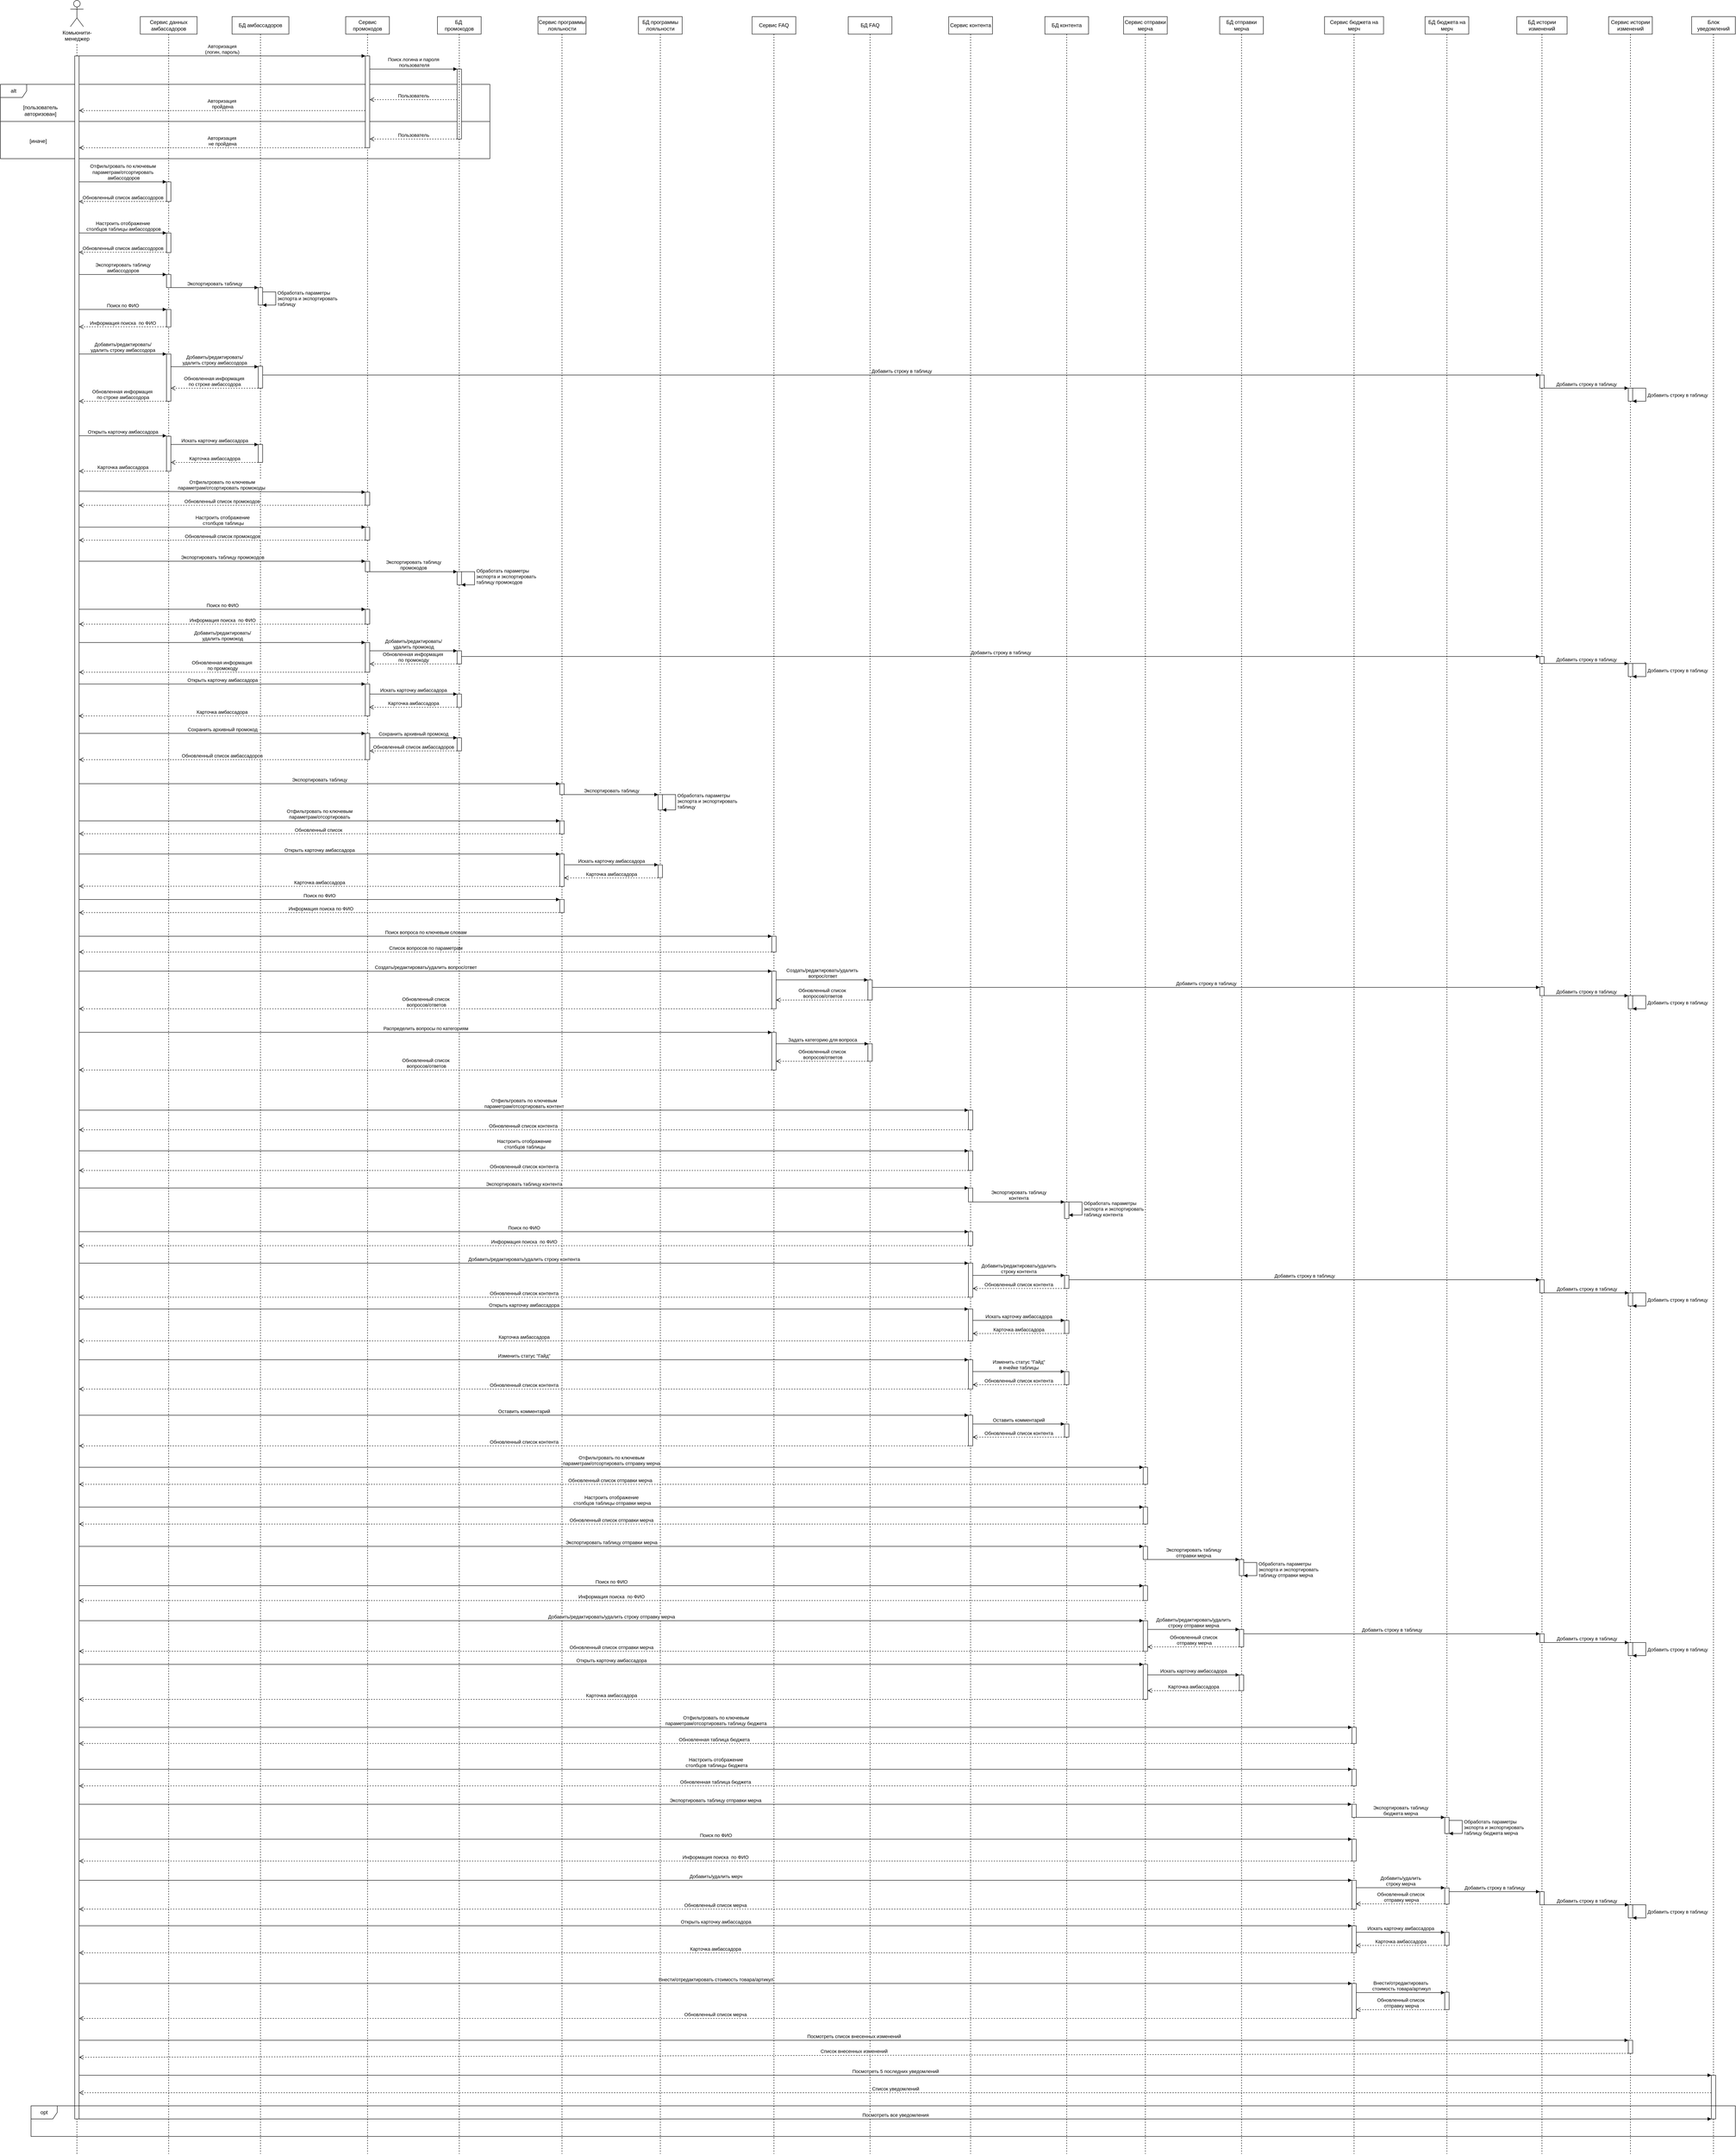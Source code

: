 <mxfile version="23.1.6" type="google">
  <diagram name="Page-1" id="2YBvvXClWsGukQMizWep">
    <mxGraphModel grid="1" page="1" gridSize="10" guides="1" tooltips="1" connect="1" arrows="1" fold="1" pageScale="1" pageWidth="850" pageHeight="1100" math="0" shadow="0">
      <root>
        <mxCell id="0" />
        <mxCell id="1" parent="0" />
        <mxCell id="NpspN3ju-j2PqQsizrWQ-24" value="БД бюджета на мерч" style="shape=umlLifeline;perimeter=lifelinePerimeter;whiteSpace=wrap;html=1;container=0;dropTarget=0;collapsible=0;recursiveResize=0;outlineConnect=0;portConstraint=eastwest;newEdgeStyle={&quot;edgeStyle&quot;:&quot;elbowEdgeStyle&quot;,&quot;elbow&quot;:&quot;vertical&quot;,&quot;curved&quot;:0,&quot;rounded&quot;:0};" vertex="1" parent="1">
          <mxGeometry x="2940" y="110" width="100" height="4890" as="geometry" />
        </mxCell>
        <mxCell id="J0ivfyZUBT2b_pjf1fy_-130" value="" style="html=1;points=[];perimeter=orthogonalPerimeter;outlineConnect=0;targetShapes=umlLifeline;portConstraint=eastwest;newEdgeStyle={&quot;edgeStyle&quot;:&quot;elbowEdgeStyle&quot;,&quot;elbow&quot;:&quot;vertical&quot;,&quot;curved&quot;:0,&quot;rounded&quot;:0};" vertex="1" parent="NpspN3ju-j2PqQsizrWQ-24">
          <mxGeometry x="45" y="4120" width="10" height="37" as="geometry" />
        </mxCell>
        <mxCell id="J0ivfyZUBT2b_pjf1fy_-131" value="" style="html=1;points=[];perimeter=orthogonalPerimeter;outlineConnect=0;targetShapes=umlLifeline;portConstraint=eastwest;newEdgeStyle={&quot;edgeStyle&quot;:&quot;elbowEdgeStyle&quot;,&quot;elbow&quot;:&quot;vertical&quot;,&quot;curved&quot;:0,&quot;rounded&quot;:0};" vertex="1" parent="NpspN3ju-j2PqQsizrWQ-24">
          <mxGeometry x="45" y="4281.5" width="10" height="37" as="geometry" />
        </mxCell>
        <mxCell id="J0ivfyZUBT2b_pjf1fy_-132" value="" style="html=1;points=[];perimeter=orthogonalPerimeter;outlineConnect=0;targetShapes=umlLifeline;portConstraint=eastwest;newEdgeStyle={&quot;edgeStyle&quot;:&quot;elbowEdgeStyle&quot;,&quot;elbow&quot;:&quot;vertical&quot;,&quot;curved&quot;:0,&quot;rounded&quot;:0};" vertex="1" parent="NpspN3ju-j2PqQsizrWQ-24">
          <mxGeometry x="45" y="4383" width="10" height="30" as="geometry" />
        </mxCell>
        <mxCell id="J0ivfyZUBT2b_pjf1fy_-140" value="" style="html=1;points=[];perimeter=orthogonalPerimeter;outlineConnect=0;targetShapes=umlLifeline;portConstraint=eastwest;newEdgeStyle={&quot;edgeStyle&quot;:&quot;elbowEdgeStyle&quot;,&quot;elbow&quot;:&quot;vertical&quot;,&quot;curved&quot;:0,&quot;rounded&quot;:0};" vertex="1" parent="NpspN3ju-j2PqQsizrWQ-24">
          <mxGeometry x="45" y="4520" width="10" height="40" as="geometry" />
        </mxCell>
        <mxCell id="5WNRCHRbnZIgCaqK5h5G-43" value="" style="endArrow=none;dashed=1;html=1;rounded=0;jumpStyle=none;" edge="1" parent="1">
          <mxGeometry width="50" height="50" relative="1" as="geometry">
            <mxPoint x="-145" y="5000" as="sourcePoint" />
            <mxPoint x="-145" y="170" as="targetPoint" />
          </mxGeometry>
        </mxCell>
        <mxCell id="PB6z9pNrrS4ba0Ki2-iY-1" value="Комьюнити-&lt;br&gt;менеджер" style="shape=umlActor;verticalLabelPosition=bottom;verticalAlign=top;html=1;" vertex="1" parent="1">
          <mxGeometry x="-160" y="73" width="30" height="60" as="geometry" />
        </mxCell>
        <mxCell id="PB6z9pNrrS4ba0Ki2-iY-9" value="Сервис FAQ" style="shape=umlLifeline;perimeter=lifelinePerimeter;whiteSpace=wrap;html=1;container=0;dropTarget=0;collapsible=0;recursiveResize=0;outlineConnect=0;portConstraint=eastwest;newEdgeStyle={&quot;edgeStyle&quot;:&quot;elbowEdgeStyle&quot;,&quot;elbow&quot;:&quot;vertical&quot;,&quot;curved&quot;:0,&quot;rounded&quot;:0};" vertex="1" parent="1">
          <mxGeometry x="1400" y="110" width="100" height="4890" as="geometry" />
        </mxCell>
        <mxCell id="5WNRCHRbnZIgCaqK5h5G-72" value="" style="html=1;points=[];perimeter=orthogonalPerimeter;outlineConnect=0;targetShapes=umlLifeline;portConstraint=eastwest;newEdgeStyle={&quot;edgeStyle&quot;:&quot;elbowEdgeStyle&quot;,&quot;elbow&quot;:&quot;vertical&quot;,&quot;curved&quot;:0,&quot;rounded&quot;:0};" vertex="1" parent="PB6z9pNrrS4ba0Ki2-iY-9">
          <mxGeometry x="45" y="2104" width="10" height="36" as="geometry" />
        </mxCell>
        <mxCell id="J0ivfyZUBT2b_pjf1fy_-81" value="" style="html=1;points=[];perimeter=orthogonalPerimeter;outlineConnect=0;targetShapes=umlLifeline;portConstraint=eastwest;newEdgeStyle={&quot;edgeStyle&quot;:&quot;elbowEdgeStyle&quot;,&quot;elbow&quot;:&quot;vertical&quot;,&quot;curved&quot;:0,&quot;rounded&quot;:0};" vertex="1" parent="PB6z9pNrrS4ba0Ki2-iY-9">
          <mxGeometry x="45" y="2184" width="10" height="86" as="geometry" />
        </mxCell>
        <mxCell id="J0ivfyZUBT2b_pjf1fy_-82" value="" style="html=1;points=[];perimeter=orthogonalPerimeter;outlineConnect=0;targetShapes=umlLifeline;portConstraint=eastwest;newEdgeStyle={&quot;edgeStyle&quot;:&quot;elbowEdgeStyle&quot;,&quot;elbow&quot;:&quot;vertical&quot;,&quot;curved&quot;:0,&quot;rounded&quot;:0};" vertex="1" parent="PB6z9pNrrS4ba0Ki2-iY-9">
          <mxGeometry x="45" y="2324" width="10" height="86" as="geometry" />
        </mxCell>
        <mxCell id="PB6z9pNrrS4ba0Ki2-iY-11" value="Сервис промокодов" style="shape=umlLifeline;perimeter=lifelinePerimeter;whiteSpace=wrap;html=1;container=0;dropTarget=0;collapsible=0;recursiveResize=0;outlineConnect=0;portConstraint=eastwest;newEdgeStyle={&quot;edgeStyle&quot;:&quot;elbowEdgeStyle&quot;,&quot;elbow&quot;:&quot;vertical&quot;,&quot;curved&quot;:0,&quot;rounded&quot;:0};" vertex="1" parent="1">
          <mxGeometry x="470" y="110" width="100" height="4890" as="geometry" />
        </mxCell>
        <mxCell id="J0ivfyZUBT2b_pjf1fy_-69" value="" style="html=1;points=[];perimeter=orthogonalPerimeter;outlineConnect=0;targetShapes=umlLifeline;portConstraint=eastwest;newEdgeStyle={&quot;edgeStyle&quot;:&quot;elbowEdgeStyle&quot;,&quot;elbow&quot;:&quot;vertical&quot;,&quot;curved&quot;:0,&quot;rounded&quot;:0};" vertex="1" parent="PB6z9pNrrS4ba0Ki2-iY-11">
          <mxGeometry x="45" y="1168" width="10" height="30" as="geometry" />
        </mxCell>
        <mxCell id="J0ivfyZUBT2b_pjf1fy_-70" value="" style="html=1;points=[];perimeter=orthogonalPerimeter;outlineConnect=0;targetShapes=umlLifeline;portConstraint=eastwest;newEdgeStyle={&quot;edgeStyle&quot;:&quot;elbowEdgeStyle&quot;,&quot;elbow&quot;:&quot;vertical&quot;,&quot;curved&quot;:0,&quot;rounded&quot;:0};" vertex="1" parent="PB6z9pNrrS4ba0Ki2-iY-11">
          <mxGeometry x="45" y="1088" width="10" height="30" as="geometry" />
        </mxCell>
        <mxCell id="J0ivfyZUBT2b_pjf1fy_-71" value="" style="html=1;points=[];perimeter=orthogonalPerimeter;outlineConnect=0;targetShapes=umlLifeline;portConstraint=eastwest;newEdgeStyle={&quot;edgeStyle&quot;:&quot;elbowEdgeStyle&quot;,&quot;elbow&quot;:&quot;vertical&quot;,&quot;curved&quot;:0,&quot;rounded&quot;:0};" vertex="1" parent="PB6z9pNrrS4ba0Ki2-iY-11">
          <mxGeometry x="45" y="1246" width="10" height="24" as="geometry" />
        </mxCell>
        <mxCell id="J0ivfyZUBT2b_pjf1fy_-72" value="" style="html=1;points=[];perimeter=orthogonalPerimeter;outlineConnect=0;targetShapes=umlLifeline;portConstraint=eastwest;newEdgeStyle={&quot;edgeStyle&quot;:&quot;elbowEdgeStyle&quot;,&quot;elbow&quot;:&quot;vertical&quot;,&quot;curved&quot;:0,&quot;rounded&quot;:0};" vertex="1" parent="PB6z9pNrrS4ba0Ki2-iY-11">
          <mxGeometry x="45" y="1432" width="10" height="68" as="geometry" />
        </mxCell>
        <mxCell id="J0ivfyZUBT2b_pjf1fy_-73" value="" style="html=1;points=[];perimeter=orthogonalPerimeter;outlineConnect=0;targetShapes=umlLifeline;portConstraint=eastwest;newEdgeStyle={&quot;edgeStyle&quot;:&quot;elbowEdgeStyle&quot;,&quot;elbow&quot;:&quot;vertical&quot;,&quot;curved&quot;:0,&quot;rounded&quot;:0};" vertex="1" parent="PB6z9pNrrS4ba0Ki2-iY-11">
          <mxGeometry x="45" y="1527" width="10" height="73" as="geometry" />
        </mxCell>
        <mxCell id="J0ivfyZUBT2b_pjf1fy_-74" value="" style="html=1;points=[];perimeter=orthogonalPerimeter;outlineConnect=0;targetShapes=umlLifeline;portConstraint=eastwest;newEdgeStyle={&quot;edgeStyle&quot;:&quot;elbowEdgeStyle&quot;,&quot;elbow&quot;:&quot;vertical&quot;,&quot;curved&quot;:0,&quot;rounded&quot;:0};" vertex="1" parent="PB6z9pNrrS4ba0Ki2-iY-11">
          <mxGeometry x="45" y="1640" width="10" height="60" as="geometry" />
        </mxCell>
        <mxCell id="J0ivfyZUBT2b_pjf1fy_-141" value="" style="html=1;points=[];perimeter=orthogonalPerimeter;outlineConnect=0;targetShapes=umlLifeline;portConstraint=eastwest;newEdgeStyle={&quot;edgeStyle&quot;:&quot;elbowEdgeStyle&quot;,&quot;elbow&quot;:&quot;vertical&quot;,&quot;curved&quot;:0,&quot;rounded&quot;:0};" vertex="1" parent="PB6z9pNrrS4ba0Ki2-iY-11">
          <mxGeometry x="45" y="1356" width="10" height="34" as="geometry" />
        </mxCell>
        <mxCell id="PB6z9pNrrS4ba0Ki2-iY-13" value="Сервис программы лояльности" style="shape=umlLifeline;perimeter=lifelinePerimeter;whiteSpace=wrap;html=1;container=0;dropTarget=0;collapsible=0;recursiveResize=0;outlineConnect=0;portConstraint=eastwest;newEdgeStyle={&quot;edgeStyle&quot;:&quot;elbowEdgeStyle&quot;,&quot;elbow&quot;:&quot;vertical&quot;,&quot;curved&quot;:0,&quot;rounded&quot;:0};" vertex="1" parent="1">
          <mxGeometry x="910" y="110" width="110" height="4890" as="geometry" />
        </mxCell>
        <mxCell id="J0ivfyZUBT2b_pjf1fy_-76" value="" style="html=1;points=[];perimeter=orthogonalPerimeter;outlineConnect=0;targetShapes=umlLifeline;portConstraint=eastwest;newEdgeStyle={&quot;edgeStyle&quot;:&quot;elbowEdgeStyle&quot;,&quot;elbow&quot;:&quot;vertical&quot;,&quot;curved&quot;:0,&quot;rounded&quot;:0};" vertex="1" parent="PB6z9pNrrS4ba0Ki2-iY-13">
          <mxGeometry x="50" y="1916" width="10" height="74" as="geometry" />
        </mxCell>
        <mxCell id="J0ivfyZUBT2b_pjf1fy_-77" value="" style="html=1;points=[];perimeter=orthogonalPerimeter;outlineConnect=0;targetShapes=umlLifeline;portConstraint=eastwest;newEdgeStyle={&quot;edgeStyle&quot;:&quot;elbowEdgeStyle&quot;,&quot;elbow&quot;:&quot;vertical&quot;,&quot;curved&quot;:0,&quot;rounded&quot;:0};" vertex="1" parent="PB6z9pNrrS4ba0Ki2-iY-13">
          <mxGeometry x="50" y="1840" width="10" height="30" as="geometry" />
        </mxCell>
        <mxCell id="J0ivfyZUBT2b_pjf1fy_-78" value="" style="html=1;points=[];perimeter=orthogonalPerimeter;outlineConnect=0;targetShapes=umlLifeline;portConstraint=eastwest;newEdgeStyle={&quot;edgeStyle&quot;:&quot;elbowEdgeStyle&quot;,&quot;elbow&quot;:&quot;vertical&quot;,&quot;curved&quot;:0,&quot;rounded&quot;:0};" vertex="1" parent="PB6z9pNrrS4ba0Ki2-iY-13">
          <mxGeometry x="50" y="1755" width="10" height="25" as="geometry" />
        </mxCell>
        <mxCell id="J0ivfyZUBT2b_pjf1fy_-79" value="" style="html=1;points=[];perimeter=orthogonalPerimeter;outlineConnect=0;targetShapes=umlLifeline;portConstraint=eastwest;newEdgeStyle={&quot;edgeStyle&quot;:&quot;elbowEdgeStyle&quot;,&quot;elbow&quot;:&quot;vertical&quot;,&quot;curved&quot;:0,&quot;rounded&quot;:0};" vertex="1" parent="PB6z9pNrrS4ba0Ki2-iY-13">
          <mxGeometry x="50" y="2020" width="10" height="30" as="geometry" />
        </mxCell>
        <mxCell id="5WNRCHRbnZIgCaqK5h5G-11" value="" style="endArrow=none;dashed=1;html=1;rounded=0;jumpStyle=none;" edge="1" parent="1" source="5WNRCHRbnZIgCaqK5h5G-8">
          <mxGeometry width="50" height="50" relative="1" as="geometry">
            <mxPoint x="-145" y="1160" as="sourcePoint" />
            <mxPoint x="-145" y="840" as="targetPoint" />
          </mxGeometry>
        </mxCell>
        <mxCell id="5WNRCHRbnZIgCaqK5h5G-17" value="" style="group" connectable="0" vertex="1" parent="1">
          <mxGeometry x="-320" y="265" width="1120" height="170" as="geometry" />
        </mxCell>
        <mxCell id="5WNRCHRbnZIgCaqK5h5G-15" value="alt" style="shape=umlFrame;whiteSpace=wrap;html=1;pointerEvents=0;" vertex="1" parent="5WNRCHRbnZIgCaqK5h5G-17">
          <mxGeometry width="1120" height="170" as="geometry" />
        </mxCell>
        <mxCell id="5WNRCHRbnZIgCaqK5h5G-16" value="" style="endArrow=none;html=1;rounded=0;exitX=0;exitY=0.499;exitDx=0;exitDy=0;exitPerimeter=0;" edge="1" parent="5WNRCHRbnZIgCaqK5h5G-17" source="5WNRCHRbnZIgCaqK5h5G-15">
          <mxGeometry width="50" height="50" relative="1" as="geometry">
            <mxPoint x="482.462" y="95" as="sourcePoint" />
            <mxPoint x="1120" y="85" as="targetPoint" />
          </mxGeometry>
        </mxCell>
        <mxCell id="5WNRCHRbnZIgCaqK5h5G-20" value="[иначе]" style="text;html=1;align=center;verticalAlign=middle;whiteSpace=wrap;rounded=0;" vertex="1" parent="5WNRCHRbnZIgCaqK5h5G-17">
          <mxGeometry x="35.385" y="115" width="103.385" height="30" as="geometry" />
        </mxCell>
        <mxCell id="5WNRCHRbnZIgCaqK5h5G-19" value="[пользователь авторизован]" style="text;html=1;align=center;verticalAlign=middle;whiteSpace=wrap;rounded=0;" vertex="1" parent="5WNRCHRbnZIgCaqK5h5G-17">
          <mxGeometry x="40.385" y="45" width="103.385" height="30" as="geometry" />
        </mxCell>
        <mxCell id="5WNRCHRbnZIgCaqK5h5G-24" value="Авторизация&amp;nbsp;&lt;br&gt;не пройдена" style="html=1;verticalAlign=bottom;endArrow=open;dashed=1;endSize=8;curved=0;rounded=0;" edge="1" parent="5WNRCHRbnZIgCaqK5h5G-17" source="5WNRCHRbnZIgCaqK5h5G-6">
          <mxGeometry relative="1" as="geometry">
            <mxPoint x="654.769" y="145" as="sourcePoint" />
            <mxPoint x="180" y="145" as="targetPoint" />
          </mxGeometry>
        </mxCell>
        <mxCell id="5WNRCHRbnZIgCaqK5h5G-25" value="Авторизация&amp;nbsp;&lt;br&gt;пройдена" style="html=1;verticalAlign=bottom;endArrow=open;dashed=1;endSize=8;curved=0;rounded=0;" edge="1" parent="5WNRCHRbnZIgCaqK5h5G-17" source="5WNRCHRbnZIgCaqK5h5G-6">
          <mxGeometry relative="1" as="geometry">
            <mxPoint x="654.769" y="60" as="sourcePoint" />
            <mxPoint x="180" y="60" as="targetPoint" />
          </mxGeometry>
        </mxCell>
        <mxCell id="HmurkkKORCNAhQxO-uoe-1" value="Пользователь" style="html=1;verticalAlign=bottom;endArrow=open;dashed=1;endSize=8;curved=0;rounded=0;" edge="1" parent="5WNRCHRbnZIgCaqK5h5G-17">
          <mxGeometry relative="1" as="geometry">
            <mxPoint x="1045" y="35.0" as="sourcePoint" />
            <mxPoint x="845" y="35.0" as="targetPoint" />
          </mxGeometry>
        </mxCell>
        <mxCell id="5WNRCHRbnZIgCaqK5h5G-8" value="" style="html=1;points=[];perimeter=orthogonalPerimeter;outlineConnect=0;targetShapes=umlLifeline;portConstraint=eastwest;newEdgeStyle={&quot;edgeStyle&quot;:&quot;elbowEdgeStyle&quot;,&quot;elbow&quot;:&quot;vertical&quot;,&quot;curved&quot;:0,&quot;rounded&quot;:0};" vertex="1" parent="1">
          <mxGeometry x="-150" y="200" width="10" height="4720" as="geometry" />
        </mxCell>
        <mxCell id="5WNRCHRbnZIgCaqK5h5G-12" value="БД амбассадоров" style="shape=umlLifeline;perimeter=lifelinePerimeter;whiteSpace=wrap;html=1;container=0;dropTarget=0;collapsible=0;recursiveResize=0;outlineConnect=0;portConstraint=eastwest;newEdgeStyle={&quot;edgeStyle&quot;:&quot;elbowEdgeStyle&quot;,&quot;elbow&quot;:&quot;vertical&quot;,&quot;curved&quot;:0,&quot;rounded&quot;:0};" vertex="1" parent="1">
          <mxGeometry x="210" y="110" width="130" height="4890" as="geometry" />
        </mxCell>
        <mxCell id="5WNRCHRbnZIgCaqK5h5G-13" value="" style="html=1;points=[];perimeter=orthogonalPerimeter;outlineConnect=0;targetShapes=umlLifeline;portConstraint=eastwest;newEdgeStyle={&quot;edgeStyle&quot;:&quot;elbowEdgeStyle&quot;,&quot;elbow&quot;:&quot;vertical&quot;,&quot;curved&quot;:0,&quot;rounded&quot;:0};" vertex="1" parent="5WNRCHRbnZIgCaqK5h5G-12">
          <mxGeometry x="515" y="120" width="10" height="160" as="geometry" />
        </mxCell>
        <mxCell id="5WNRCHRbnZIgCaqK5h5G-14" value="Поиск логина и пароля&lt;br&gt;&amp;nbsp;пользователя" style="html=1;verticalAlign=bottom;startArrow=none;endArrow=block;startSize=8;edgeStyle=elbowEdgeStyle;elbow=vertical;curved=0;rounded=0;startFill=0;" edge="1" parent="5WNRCHRbnZIgCaqK5h5G-12">
          <mxGeometry relative="1" as="geometry">
            <mxPoint x="315" y="120" as="sourcePoint" />
            <mxPoint x="515" y="119.866" as="targetPoint" />
          </mxGeometry>
        </mxCell>
        <mxCell id="5WNRCHRbnZIgCaqK5h5G-27" value="" style="html=1;points=[];perimeter=orthogonalPerimeter;outlineConnect=0;targetShapes=umlLifeline;portConstraint=eastwest;newEdgeStyle={&quot;edgeStyle&quot;:&quot;elbowEdgeStyle&quot;,&quot;elbow&quot;:&quot;vertical&quot;,&quot;curved&quot;:0,&quot;rounded&quot;:0};" vertex="1" parent="5WNRCHRbnZIgCaqK5h5G-12">
          <mxGeometry x="60" y="620" width="10" height="40" as="geometry" />
        </mxCell>
        <mxCell id="J0ivfyZUBT2b_pjf1fy_-62" value="" style="html=1;points=[];perimeter=orthogonalPerimeter;outlineConnect=0;targetShapes=umlLifeline;portConstraint=eastwest;newEdgeStyle={&quot;edgeStyle&quot;:&quot;elbowEdgeStyle&quot;,&quot;elbow&quot;:&quot;vertical&quot;,&quot;curved&quot;:0,&quot;rounded&quot;:0};" vertex="1" parent="5WNRCHRbnZIgCaqK5h5G-12">
          <mxGeometry x="60" y="800" width="10" height="50" as="geometry" />
        </mxCell>
        <mxCell id="J0ivfyZUBT2b_pjf1fy_-65" value="" style="html=1;points=[];perimeter=orthogonalPerimeter;outlineConnect=0;targetShapes=umlLifeline;portConstraint=eastwest;newEdgeStyle={&quot;edgeStyle&quot;:&quot;elbowEdgeStyle&quot;,&quot;elbow&quot;:&quot;vertical&quot;,&quot;curved&quot;:0,&quot;rounded&quot;:0};" vertex="1" parent="5WNRCHRbnZIgCaqK5h5G-12">
          <mxGeometry x="60" y="979" width="10" height="41" as="geometry" />
        </mxCell>
        <mxCell id="5WNRCHRbnZIgCaqK5h5G-5" value="Сервис данных амбассадоров" style="shape=umlLifeline;perimeter=lifelinePerimeter;whiteSpace=wrap;html=1;container=0;dropTarget=0;collapsible=0;recursiveResize=0;outlineConnect=0;portConstraint=eastwest;newEdgeStyle={&quot;edgeStyle&quot;:&quot;elbowEdgeStyle&quot;,&quot;elbow&quot;:&quot;vertical&quot;,&quot;curved&quot;:0,&quot;rounded&quot;:0};" vertex="1" parent="1">
          <mxGeometry y="110" width="130" height="4890" as="geometry" />
        </mxCell>
        <mxCell id="5WNRCHRbnZIgCaqK5h5G-6" value="" style="html=1;points=[];perimeter=orthogonalPerimeter;outlineConnect=0;targetShapes=umlLifeline;portConstraint=eastwest;newEdgeStyle={&quot;edgeStyle&quot;:&quot;elbowEdgeStyle&quot;,&quot;elbow&quot;:&quot;vertical&quot;,&quot;curved&quot;:0,&quot;rounded&quot;:0};" vertex="1" parent="5WNRCHRbnZIgCaqK5h5G-5">
          <mxGeometry x="515" y="90" width="10" height="210" as="geometry" />
        </mxCell>
        <mxCell id="5WNRCHRbnZIgCaqK5h5G-26" value="" style="html=1;points=[];perimeter=orthogonalPerimeter;outlineConnect=0;targetShapes=umlLifeline;portConstraint=eastwest;newEdgeStyle={&quot;edgeStyle&quot;:&quot;elbowEdgeStyle&quot;,&quot;elbow&quot;:&quot;vertical&quot;,&quot;curved&quot;:0,&quot;rounded&quot;:0};" vertex="1" parent="5WNRCHRbnZIgCaqK5h5G-5">
          <mxGeometry x="60" y="495" width="10" height="45" as="geometry" />
        </mxCell>
        <mxCell id="J0ivfyZUBT2b_pjf1fy_-59" value="" style="html=1;points=[];perimeter=orthogonalPerimeter;outlineConnect=0;targetShapes=umlLifeline;portConstraint=eastwest;newEdgeStyle={&quot;edgeStyle&quot;:&quot;elbowEdgeStyle&quot;,&quot;elbow&quot;:&quot;vertical&quot;,&quot;curved&quot;:0,&quot;rounded&quot;:0};" vertex="1" parent="5WNRCHRbnZIgCaqK5h5G-5">
          <mxGeometry x="60" y="378" width="10" height="45" as="geometry" />
        </mxCell>
        <mxCell id="J0ivfyZUBT2b_pjf1fy_-60" value="" style="html=1;points=[];perimeter=orthogonalPerimeter;outlineConnect=0;targetShapes=umlLifeline;portConstraint=eastwest;newEdgeStyle={&quot;edgeStyle&quot;:&quot;elbowEdgeStyle&quot;,&quot;elbow&quot;:&quot;vertical&quot;,&quot;curved&quot;:0,&quot;rounded&quot;:0};" vertex="1" parent="5WNRCHRbnZIgCaqK5h5G-5">
          <mxGeometry x="60" y="590" width="10" height="30" as="geometry" />
        </mxCell>
        <mxCell id="J0ivfyZUBT2b_pjf1fy_-61" value="" style="html=1;points=[];perimeter=orthogonalPerimeter;outlineConnect=0;targetShapes=umlLifeline;portConstraint=eastwest;newEdgeStyle={&quot;edgeStyle&quot;:&quot;elbowEdgeStyle&quot;,&quot;elbow&quot;:&quot;vertical&quot;,&quot;curved&quot;:0,&quot;rounded&quot;:0};" vertex="1" parent="5WNRCHRbnZIgCaqK5h5G-5">
          <mxGeometry x="60" y="670" width="10" height="40" as="geometry" />
        </mxCell>
        <mxCell id="J0ivfyZUBT2b_pjf1fy_-63" value="" style="html=1;points=[];perimeter=orthogonalPerimeter;outlineConnect=0;targetShapes=umlLifeline;portConstraint=eastwest;newEdgeStyle={&quot;edgeStyle&quot;:&quot;elbowEdgeStyle&quot;,&quot;elbow&quot;:&quot;vertical&quot;,&quot;curved&quot;:0,&quot;rounded&quot;:0};" vertex="1" parent="5WNRCHRbnZIgCaqK5h5G-5">
          <mxGeometry x="60" y="772" width="10" height="108" as="geometry" />
        </mxCell>
        <mxCell id="J0ivfyZUBT2b_pjf1fy_-64" value="" style="html=1;points=[];perimeter=orthogonalPerimeter;outlineConnect=0;targetShapes=umlLifeline;portConstraint=eastwest;newEdgeStyle={&quot;edgeStyle&quot;:&quot;elbowEdgeStyle&quot;,&quot;elbow&quot;:&quot;vertical&quot;,&quot;curved&quot;:0,&quot;rounded&quot;:0};" vertex="1" parent="5WNRCHRbnZIgCaqK5h5G-5">
          <mxGeometry x="60" y="960" width="10" height="80" as="geometry" />
        </mxCell>
        <mxCell id="5WNRCHRbnZIgCaqK5h5G-22" value="Пользователь" style="html=1;verticalAlign=bottom;endArrow=open;dashed=1;endSize=8;curved=0;rounded=0;" edge="1" parent="1" target="5WNRCHRbnZIgCaqK5h5G-6">
          <mxGeometry relative="1" as="geometry">
            <mxPoint x="725" y="390" as="sourcePoint" />
            <mxPoint x="535" y="390" as="targetPoint" />
          </mxGeometry>
        </mxCell>
        <mxCell id="5WNRCHRbnZIgCaqK5h5G-28" value="Отфильтровать по ключевым &lt;br&gt;параметрам/отсортировать&lt;br&gt;&amp;nbsp;амбассодоров" style="html=1;verticalAlign=bottom;endArrow=block;curved=0;rounded=0;" edge="1" parent="1">
          <mxGeometry width="80" relative="1" as="geometry">
            <mxPoint x="-140" y="488.0" as="sourcePoint" />
            <mxPoint x="60" y="488.0" as="targetPoint" />
          </mxGeometry>
        </mxCell>
        <mxCell id="5WNRCHRbnZIgCaqK5h5G-29" value="Обновленный список амбассодоров" style="html=1;verticalAlign=bottom;endArrow=open;dashed=1;endSize=8;curved=0;rounded=0;" edge="1" parent="1">
          <mxGeometry relative="1" as="geometry">
            <mxPoint x="60" y="533" as="sourcePoint" />
            <mxPoint x="-140" y="533" as="targetPoint" />
          </mxGeometry>
        </mxCell>
        <mxCell id="5WNRCHRbnZIgCaqK5h5G-30" value="Настроить отображение&lt;br&gt;&amp;nbsp;столбцов таблицы амбассодоров" style="html=1;verticalAlign=bottom;endArrow=block;curved=0;rounded=0;" edge="1" parent="1">
          <mxGeometry width="80" relative="1" as="geometry">
            <mxPoint x="-140" y="605.0" as="sourcePoint" />
            <mxPoint x="60" y="605.0" as="targetPoint" />
          </mxGeometry>
        </mxCell>
        <mxCell id="5WNRCHRbnZIgCaqK5h5G-31" value="Информация поиска&amp;nbsp;&amp;nbsp;по ФИО" style="html=1;verticalAlign=bottom;endArrow=open;dashed=1;endSize=8;curved=0;rounded=0;" edge="1" parent="1">
          <mxGeometry relative="1" as="geometry">
            <mxPoint x="60" y="819.58" as="sourcePoint" />
            <mxPoint x="-140" y="819.58" as="targetPoint" />
          </mxGeometry>
        </mxCell>
        <mxCell id="5WNRCHRbnZIgCaqK5h5G-32" value="Экспортировать таблицу&lt;br&gt;амбассодоров" style="html=1;verticalAlign=bottom;endArrow=block;curved=0;rounded=0;" edge="1" parent="1">
          <mxGeometry width="80" relative="1" as="geometry">
            <mxPoint x="-140" y="700.0" as="sourcePoint" />
            <mxPoint x="60" y="700.0" as="targetPoint" />
          </mxGeometry>
        </mxCell>
        <mxCell id="5WNRCHRbnZIgCaqK5h5G-37" value="Обработать параметры&amp;nbsp;&lt;br&gt;экспорта и экспортировать&lt;br&gt;таблицу" style="html=1;align=left;spacingLeft=2;endArrow=block;rounded=0;edgeStyle=orthogonalEdgeStyle;curved=0;rounded=0;" edge="1" parent="1">
          <mxGeometry relative="1" as="geometry">
            <mxPoint x="280" y="740" as="sourcePoint" />
            <Array as="points">
              <mxPoint x="310" y="740" />
              <mxPoint x="310" y="770" />
            </Array>
            <mxPoint x="280" y="770" as="targetPoint" />
          </mxGeometry>
        </mxCell>
        <mxCell id="5WNRCHRbnZIgCaqK5h5G-38" value="Поиск по ФИО" style="html=1;verticalAlign=bottom;endArrow=block;curved=0;rounded=0;" edge="1" parent="1">
          <mxGeometry width="80" relative="1" as="geometry">
            <mxPoint x="-140" y="780.0" as="sourcePoint" />
            <mxPoint x="60" y="780.0" as="targetPoint" />
          </mxGeometry>
        </mxCell>
        <mxCell id="5WNRCHRbnZIgCaqK5h5G-39" value="Добавить/редактировать/&lt;br&gt;удалить строку амбассодора" style="html=1;verticalAlign=bottom;endArrow=block;curved=0;rounded=0;" edge="1" parent="1">
          <mxGeometry width="80" relative="1" as="geometry">
            <mxPoint x="-140" y="882.0" as="sourcePoint" />
            <mxPoint x="60" y="882.0" as="targetPoint" />
          </mxGeometry>
        </mxCell>
        <mxCell id="5WNRCHRbnZIgCaqK5h5G-40" value="Добавить/редактировать/&lt;br&gt;удалить строку амбассодора" style="html=1;verticalAlign=bottom;endArrow=block;curved=0;rounded=0;" edge="1" parent="1">
          <mxGeometry width="80" relative="1" as="geometry">
            <mxPoint x="70" y="911.0" as="sourcePoint" />
            <mxPoint x="270" y="911.0" as="targetPoint" />
          </mxGeometry>
        </mxCell>
        <mxCell id="5WNRCHRbnZIgCaqK5h5G-41" value="Обновленная информация&amp;nbsp;&lt;br&gt;по строке амбассодора" style="html=1;verticalAlign=bottom;endArrow=open;dashed=1;endSize=8;curved=0;rounded=0;" edge="1" parent="1">
          <mxGeometry relative="1" as="geometry">
            <mxPoint x="270" y="960.13" as="sourcePoint" />
            <mxPoint x="70" y="960.13" as="targetPoint" />
            <mxPoint as="offset" />
          </mxGeometry>
        </mxCell>
        <mxCell id="5WNRCHRbnZIgCaqK5h5G-42" value="Обновленная информация&amp;nbsp;&lt;br&gt;по строке амбассодора" style="html=1;verticalAlign=bottom;endArrow=open;dashed=1;endSize=8;curved=0;rounded=0;" edge="1" parent="1">
          <mxGeometry relative="1" as="geometry">
            <mxPoint x="60" y="990.0" as="sourcePoint" />
            <mxPoint x="-140" y="990.0" as="targetPoint" />
          </mxGeometry>
        </mxCell>
        <mxCell id="5WNRCHRbnZIgCaqK5h5G-44" value="Открыть карточку амбассадора" style="html=1;verticalAlign=bottom;endArrow=block;curved=0;rounded=0;" edge="1" parent="1">
          <mxGeometry width="80" relative="1" as="geometry">
            <mxPoint x="-140" y="1069" as="sourcePoint" />
            <mxPoint x="60" y="1069" as="targetPoint" />
          </mxGeometry>
        </mxCell>
        <mxCell id="5WNRCHRbnZIgCaqK5h5G-45" value="Искать карточку амбассадора" style="html=1;verticalAlign=bottom;endArrow=block;curved=0;rounded=0;" edge="1" parent="1">
          <mxGeometry width="80" relative="1" as="geometry">
            <mxPoint x="70" y="1089" as="sourcePoint" />
            <mxPoint x="270" y="1089" as="targetPoint" />
          </mxGeometry>
        </mxCell>
        <mxCell id="5WNRCHRbnZIgCaqK5h5G-46" value="Список вопросов по параметрам" style="html=1;verticalAlign=bottom;endArrow=open;dashed=1;endSize=8;curved=0;rounded=0;" edge="1" parent="1">
          <mxGeometry relative="1" as="geometry">
            <mxPoint x="1445" y="2250" as="sourcePoint" />
            <mxPoint x="-140" y="2250" as="targetPoint" />
            <mxPoint as="offset" />
          </mxGeometry>
        </mxCell>
        <mxCell id="5WNRCHRbnZIgCaqK5h5G-47" value="Карточка амбассадора" style="html=1;verticalAlign=bottom;endArrow=open;dashed=1;endSize=8;curved=0;rounded=0;" edge="1" parent="1">
          <mxGeometry relative="1" as="geometry">
            <mxPoint x="60" y="1150" as="sourcePoint" />
            <mxPoint x="-140" y="1150" as="targetPoint" />
            <mxPoint as="offset" />
          </mxGeometry>
        </mxCell>
        <mxCell id="5WNRCHRbnZIgCaqK5h5G-52" value="БД&amp;nbsp;&lt;br&gt;промокодов" style="shape=umlLifeline;perimeter=lifelinePerimeter;whiteSpace=wrap;html=1;container=0;dropTarget=0;collapsible=0;recursiveResize=0;outlineConnect=0;portConstraint=eastwest;newEdgeStyle={&quot;edgeStyle&quot;:&quot;elbowEdgeStyle&quot;,&quot;elbow&quot;:&quot;vertical&quot;,&quot;curved&quot;:0,&quot;rounded&quot;:0};" vertex="1" parent="1">
          <mxGeometry x="680" y="110" width="100" height="4890" as="geometry" />
        </mxCell>
        <mxCell id="5WNRCHRbnZIgCaqK5h5G-155" value="" style="html=1;points=[];perimeter=orthogonalPerimeter;outlineConnect=0;targetShapes=umlLifeline;portConstraint=eastwest;newEdgeStyle={&quot;edgeStyle&quot;:&quot;elbowEdgeStyle&quot;,&quot;elbow&quot;:&quot;vertical&quot;,&quot;curved&quot;:0,&quot;rounded&quot;:0};" vertex="1" parent="5WNRCHRbnZIgCaqK5h5G-52">
          <mxGeometry x="45" y="1650" width="10" height="30" as="geometry" />
        </mxCell>
        <mxCell id="5WNRCHRbnZIgCaqK5h5G-144" value="Обработать параметры&amp;nbsp;&lt;br&gt;экспорта и экспортировать&lt;br&gt;таблицу промокодов" style="html=1;align=left;spacingLeft=2;endArrow=block;rounded=0;edgeStyle=orthogonalEdgeStyle;curved=0;rounded=0;" edge="1" parent="5WNRCHRbnZIgCaqK5h5G-52">
          <mxGeometry x="0.022" relative="1" as="geometry">
            <mxPoint x="55" y="1270.0" as="sourcePoint" />
            <Array as="points">
              <mxPoint x="50" y="1270" />
              <mxPoint x="85" y="1270" />
              <mxPoint x="85" y="1300" />
            </Array>
            <mxPoint x="55" y="1300.0" as="targetPoint" />
            <mxPoint as="offset" />
          </mxGeometry>
        </mxCell>
        <mxCell id="J0ivfyZUBT2b_pjf1fy_-66" value="" style="html=1;points=[];perimeter=orthogonalPerimeter;outlineConnect=0;targetShapes=umlLifeline;portConstraint=eastwest;newEdgeStyle={&quot;edgeStyle&quot;:&quot;elbowEdgeStyle&quot;,&quot;elbow&quot;:&quot;vertical&quot;,&quot;curved&quot;:0,&quot;rounded&quot;:0};" vertex="1" parent="5WNRCHRbnZIgCaqK5h5G-52">
          <mxGeometry x="45" y="1550" width="10" height="30" as="geometry" />
        </mxCell>
        <mxCell id="J0ivfyZUBT2b_pjf1fy_-67" value="" style="html=1;points=[];perimeter=orthogonalPerimeter;outlineConnect=0;targetShapes=umlLifeline;portConstraint=eastwest;newEdgeStyle={&quot;edgeStyle&quot;:&quot;elbowEdgeStyle&quot;,&quot;elbow&quot;:&quot;vertical&quot;,&quot;curved&quot;:0,&quot;rounded&quot;:0};" vertex="1" parent="5WNRCHRbnZIgCaqK5h5G-52">
          <mxGeometry x="45" y="1451" width="10" height="30" as="geometry" />
        </mxCell>
        <mxCell id="J0ivfyZUBT2b_pjf1fy_-68" value="" style="html=1;points=[];perimeter=orthogonalPerimeter;outlineConnect=0;targetShapes=umlLifeline;portConstraint=eastwest;newEdgeStyle={&quot;edgeStyle&quot;:&quot;elbowEdgeStyle&quot;,&quot;elbow&quot;:&quot;vertical&quot;,&quot;curved&quot;:0,&quot;rounded&quot;:0};" vertex="1" parent="5WNRCHRbnZIgCaqK5h5G-52">
          <mxGeometry x="45" y="1270" width="10" height="30" as="geometry" />
        </mxCell>
        <mxCell id="5WNRCHRbnZIgCaqK5h5G-64" value="БД программы лояльности" style="shape=umlLifeline;perimeter=lifelinePerimeter;whiteSpace=wrap;html=1;container=0;dropTarget=0;collapsible=0;recursiveResize=0;outlineConnect=0;portConstraint=eastwest;newEdgeStyle={&quot;edgeStyle&quot;:&quot;elbowEdgeStyle&quot;,&quot;elbow&quot;:&quot;vertical&quot;,&quot;curved&quot;:0,&quot;rounded&quot;:0};" vertex="1" parent="1">
          <mxGeometry x="1140" y="110" width="100" height="4890" as="geometry" />
        </mxCell>
        <mxCell id="5WNRCHRbnZIgCaqK5h5G-65" value="" style="html=1;points=[];perimeter=orthogonalPerimeter;outlineConnect=0;targetShapes=umlLifeline;portConstraint=eastwest;newEdgeStyle={&quot;edgeStyle&quot;:&quot;elbowEdgeStyle&quot;,&quot;elbow&quot;:&quot;vertical&quot;,&quot;curved&quot;:0,&quot;rounded&quot;:0};" vertex="1" parent="5WNRCHRbnZIgCaqK5h5G-64">
          <mxGeometry x="45" y="1780" width="10" height="35" as="geometry" />
        </mxCell>
        <mxCell id="J0ivfyZUBT2b_pjf1fy_-75" value="" style="html=1;points=[];perimeter=orthogonalPerimeter;outlineConnect=0;targetShapes=umlLifeline;portConstraint=eastwest;newEdgeStyle={&quot;edgeStyle&quot;:&quot;elbowEdgeStyle&quot;,&quot;elbow&quot;:&quot;vertical&quot;,&quot;curved&quot;:0,&quot;rounded&quot;:0};" vertex="1" parent="5WNRCHRbnZIgCaqK5h5G-64">
          <mxGeometry x="45" y="1941" width="10" height="29" as="geometry" />
        </mxCell>
        <mxCell id="5WNRCHRbnZIgCaqK5h5G-68" value="БД FAQ" style="shape=umlLifeline;perimeter=lifelinePerimeter;whiteSpace=wrap;html=1;container=0;dropTarget=0;collapsible=0;recursiveResize=0;outlineConnect=0;portConstraint=eastwest;newEdgeStyle={&quot;edgeStyle&quot;:&quot;elbowEdgeStyle&quot;,&quot;elbow&quot;:&quot;vertical&quot;,&quot;curved&quot;:0,&quot;rounded&quot;:0};" vertex="1" parent="1">
          <mxGeometry x="1620" y="110" width="100" height="4890" as="geometry" />
        </mxCell>
        <mxCell id="J0ivfyZUBT2b_pjf1fy_-80" value="" style="html=1;points=[];perimeter=orthogonalPerimeter;outlineConnect=0;targetShapes=umlLifeline;portConstraint=eastwest;newEdgeStyle={&quot;edgeStyle&quot;:&quot;elbowEdgeStyle&quot;,&quot;elbow&quot;:&quot;vertical&quot;,&quot;curved&quot;:0,&quot;rounded&quot;:0};" vertex="1" parent="5WNRCHRbnZIgCaqK5h5G-68">
          <mxGeometry x="45" y="2350" width="10" height="40" as="geometry" />
        </mxCell>
        <mxCell id="J0ivfyZUBT2b_pjf1fy_-112" value="" style="html=1;points=[];perimeter=orthogonalPerimeter;outlineConnect=0;targetShapes=umlLifeline;portConstraint=eastwest;newEdgeStyle={&quot;edgeStyle&quot;:&quot;elbowEdgeStyle&quot;,&quot;elbow&quot;:&quot;vertical&quot;,&quot;curved&quot;:0,&quot;rounded&quot;:0};" vertex="1" parent="5WNRCHRbnZIgCaqK5h5G-68">
          <mxGeometry x="45" y="2204" width="10" height="46" as="geometry" />
        </mxCell>
        <mxCell id="5WNRCHRbnZIgCaqK5h5G-70" value="Поиск вопроса по ключевым словам" style="html=1;verticalAlign=bottom;endArrow=block;curved=0;rounded=0;" edge="1" parent="1">
          <mxGeometry width="80" relative="1" as="geometry">
            <mxPoint x="-140" y="2214" as="sourcePoint" />
            <mxPoint x="1445" y="2214" as="targetPoint" />
          </mxGeometry>
        </mxCell>
        <mxCell id="5WNRCHRbnZIgCaqK5h5G-71" value="Создать/редактировать/удалить вопрос/ответ" style="html=1;verticalAlign=bottom;endArrow=block;curved=0;rounded=0;" edge="1" parent="1">
          <mxGeometry width="80" relative="1" as="geometry">
            <mxPoint x="-140" y="2294" as="sourcePoint" />
            <mxPoint x="1445" y="2294" as="targetPoint" />
          </mxGeometry>
        </mxCell>
        <mxCell id="5WNRCHRbnZIgCaqK5h5G-73" value="Создать/редактировать/удалить&lt;br&gt;&amp;nbsp;вопрос/ответ" style="html=1;verticalAlign=bottom;endArrow=block;curved=0;rounded=0;" edge="1" parent="1">
          <mxGeometry width="80" relative="1" as="geometry">
            <mxPoint x="1455" y="2314" as="sourcePoint" />
            <mxPoint x="1665" y="2314" as="targetPoint" />
          </mxGeometry>
        </mxCell>
        <mxCell id="5WNRCHRbnZIgCaqK5h5G-74" value="Обновленный список&lt;br&gt;&amp;nbsp;вопросов/ответов" style="html=1;verticalAlign=bottom;endArrow=open;dashed=1;endSize=8;curved=0;rounded=0;" edge="1" parent="1">
          <mxGeometry relative="1" as="geometry">
            <mxPoint x="1665.0" y="2360" as="sourcePoint" />
            <mxPoint x="1455.0" y="2360" as="targetPoint" />
          </mxGeometry>
        </mxCell>
        <mxCell id="5WNRCHRbnZIgCaqK5h5G-75" value="Обновленный список&lt;br&gt;&amp;nbsp;вопросов/ответов" style="html=1;verticalAlign=bottom;endArrow=open;dashed=1;endSize=8;curved=0;rounded=0;" edge="1" parent="1">
          <mxGeometry relative="1" as="geometry">
            <mxPoint x="1445" y="2520" as="sourcePoint" />
            <mxPoint x="-140.0" y="2520" as="targetPoint" />
          </mxGeometry>
        </mxCell>
        <mxCell id="5WNRCHRbnZIgCaqK5h5G-76" value="Распределить вопросы по категориям" style="html=1;verticalAlign=bottom;endArrow=block;curved=0;rounded=0;" edge="1" parent="1">
          <mxGeometry width="80" relative="1" as="geometry">
            <mxPoint x="-140.0" y="2434" as="sourcePoint" />
            <mxPoint x="1445" y="2434" as="targetPoint" />
          </mxGeometry>
        </mxCell>
        <mxCell id="5WNRCHRbnZIgCaqK5h5G-77" value="Задать категорию для вопроса" style="html=1;verticalAlign=bottom;endArrow=block;curved=0;rounded=0;" edge="1" parent="1">
          <mxGeometry width="80" relative="1" as="geometry">
            <mxPoint x="1455" y="2460" as="sourcePoint" />
            <mxPoint x="1666" y="2460" as="targetPoint" />
          </mxGeometry>
        </mxCell>
        <mxCell id="5WNRCHRbnZIgCaqK5h5G-78" value="Обновленный список&lt;br&gt;&amp;nbsp;вопросов/ответов" style="html=1;verticalAlign=bottom;endArrow=open;dashed=1;endSize=8;curved=0;rounded=0;" edge="1" parent="1">
          <mxGeometry relative="1" as="geometry">
            <mxPoint x="1665" y="2500.0" as="sourcePoint" />
            <mxPoint x="1455" y="2500.0" as="targetPoint" />
          </mxGeometry>
        </mxCell>
        <mxCell id="5WNRCHRbnZIgCaqK5h5G-82" value="Экспортировать таблицу" style="html=1;verticalAlign=bottom;endArrow=block;curved=0;rounded=0;" edge="1" parent="1">
          <mxGeometry width="80" relative="1" as="geometry">
            <mxPoint x="70" y="730.0" as="sourcePoint" />
            <mxPoint x="270" y="730.0" as="targetPoint" />
          </mxGeometry>
        </mxCell>
        <mxCell id="5WNRCHRbnZIgCaqK5h5G-83" value="Экспортировать таблицу" style="html=1;verticalAlign=bottom;endArrow=block;curved=0;rounded=0;" edge="1" parent="1" target="J0ivfyZUBT2b_pjf1fy_-78">
          <mxGeometry width="80" relative="1" as="geometry">
            <mxPoint x="-140" y="1865" as="sourcePoint" />
            <mxPoint x="965" y="1865" as="targetPoint" />
          </mxGeometry>
        </mxCell>
        <mxCell id="5WNRCHRbnZIgCaqK5h5G-84" value="Экспортировать таблицу" style="html=1;verticalAlign=bottom;endArrow=block;curved=0;rounded=0;" edge="1" parent="1" source="J0ivfyZUBT2b_pjf1fy_-78" target="5WNRCHRbnZIgCaqK5h5G-65">
          <mxGeometry width="80" relative="1" as="geometry">
            <mxPoint x="976" y="1895" as="sourcePoint" />
            <mxPoint x="1176" y="1895" as="targetPoint" />
          </mxGeometry>
        </mxCell>
        <mxCell id="5WNRCHRbnZIgCaqK5h5G-85" value="Обработать параметры&amp;nbsp;&lt;br&gt;экспорта и экспортировать&lt;br&gt;таблицу" style="html=1;align=left;spacingLeft=2;endArrow=block;rounded=0;edgeStyle=orthogonalEdgeStyle;curved=0;rounded=0;" edge="1" parent="1">
          <mxGeometry relative="1" as="geometry">
            <mxPoint x="1195" y="1895" as="sourcePoint" />
            <Array as="points">
              <mxPoint x="1195" y="1890" />
              <mxPoint x="1225" y="1890" />
              <mxPoint x="1225" y="1925" />
            </Array>
            <mxPoint x="1195" y="1925" as="targetPoint" />
          </mxGeometry>
        </mxCell>
        <mxCell id="5WNRCHRbnZIgCaqK5h5G-91" value="Карточка амбассадора" style="html=1;verticalAlign=bottom;endArrow=open;dashed=1;endSize=8;curved=0;rounded=0;" edge="1" parent="1">
          <mxGeometry relative="1" as="geometry">
            <mxPoint x="270" y="1130" as="sourcePoint" />
            <mxPoint x="70" y="1130" as="targetPoint" />
            <mxPoint as="offset" />
          </mxGeometry>
        </mxCell>
        <mxCell id="5WNRCHRbnZIgCaqK5h5G-139" value="Отфильтровать по ключевым &lt;br&gt;параметрам/отсортировать промокоды&amp;nbsp;" style="html=1;verticalAlign=bottom;endArrow=block;curved=0;rounded=0;" edge="1" parent="1">
          <mxGeometry width="80" relative="1" as="geometry">
            <mxPoint x="-140" y="1195.91" as="sourcePoint" />
            <mxPoint x="515" y="1198" as="targetPoint" />
          </mxGeometry>
        </mxCell>
        <mxCell id="5WNRCHRbnZIgCaqK5h5G-140" value="Обновленный список промокодов" style="html=1;verticalAlign=bottom;endArrow=open;dashed=1;endSize=8;curved=0;rounded=0;" edge="1" parent="1">
          <mxGeometry x="0.002" relative="1" as="geometry">
            <mxPoint x="515" y="1228" as="sourcePoint" />
            <mxPoint x="-140" y="1228" as="targetPoint" />
            <mxPoint as="offset" />
          </mxGeometry>
        </mxCell>
        <mxCell id="5WNRCHRbnZIgCaqK5h5G-141" value="Настроить отображение&lt;br&gt;&amp;nbsp;столбцов таблицы" style="html=1;verticalAlign=bottom;endArrow=block;curved=0;rounded=0;" edge="1" parent="1">
          <mxGeometry width="80" relative="1" as="geometry">
            <mxPoint x="-140" y="1278" as="sourcePoint" />
            <mxPoint x="515" y="1278" as="targetPoint" />
          </mxGeometry>
        </mxCell>
        <mxCell id="5WNRCHRbnZIgCaqK5h5G-142" value="Информация поиска&amp;nbsp;&amp;nbsp;по ФИО" style="html=1;verticalAlign=bottom;endArrow=open;dashed=1;endSize=8;curved=0;rounded=0;" edge="1" parent="1">
          <mxGeometry relative="1" as="geometry">
            <mxPoint x="515" y="1500" as="sourcePoint" />
            <mxPoint x="-140" y="1500" as="targetPoint" />
          </mxGeometry>
        </mxCell>
        <mxCell id="5WNRCHRbnZIgCaqK5h5G-143" value="Экспортировать таблицу промокодов" style="html=1;verticalAlign=bottom;endArrow=block;curved=0;rounded=0;" edge="1" parent="1">
          <mxGeometry width="80" relative="1" as="geometry">
            <mxPoint x="-140" y="1356" as="sourcePoint" />
            <mxPoint x="515" y="1356" as="targetPoint" />
          </mxGeometry>
        </mxCell>
        <mxCell id="5WNRCHRbnZIgCaqK5h5G-145" value="Поиск по ФИО" style="html=1;verticalAlign=bottom;endArrow=block;curved=0;rounded=0;" edge="1" parent="1">
          <mxGeometry width="80" relative="1" as="geometry">
            <mxPoint x="-140" y="1466" as="sourcePoint" />
            <mxPoint x="515" y="1466" as="targetPoint" />
          </mxGeometry>
        </mxCell>
        <mxCell id="5WNRCHRbnZIgCaqK5h5G-146" value="Добавить/редактировать/&lt;br&gt;удалить промокод" style="html=1;verticalAlign=bottom;endArrow=block;curved=0;rounded=0;" edge="1" parent="1">
          <mxGeometry width="80" relative="1" as="geometry">
            <mxPoint x="-140" y="1542" as="sourcePoint" />
            <mxPoint x="515" y="1542" as="targetPoint" />
          </mxGeometry>
        </mxCell>
        <mxCell id="5WNRCHRbnZIgCaqK5h5G-147" value="Добавить/редактировать/&lt;br&gt;удалить промокод" style="html=1;verticalAlign=bottom;endArrow=block;curved=0;rounded=0;" edge="1" parent="1" target="J0ivfyZUBT2b_pjf1fy_-67">
          <mxGeometry width="80" relative="1" as="geometry">
            <mxPoint x="525" y="1561" as="sourcePoint" />
            <mxPoint x="724.27" y="1561" as="targetPoint" />
          </mxGeometry>
        </mxCell>
        <mxCell id="5WNRCHRbnZIgCaqK5h5G-148" value="Обновленная информация&amp;nbsp;&lt;br&gt;по промокоду" style="html=1;verticalAlign=bottom;endArrow=open;dashed=1;endSize=8;curved=0;rounded=0;" edge="1" parent="1">
          <mxGeometry relative="1" as="geometry">
            <mxPoint x="725" y="1591" as="sourcePoint" />
            <mxPoint x="525" y="1591" as="targetPoint" />
            <mxPoint as="offset" />
          </mxGeometry>
        </mxCell>
        <mxCell id="5WNRCHRbnZIgCaqK5h5G-149" value="Обновленная информация&amp;nbsp;&lt;br&gt;по промокоду" style="html=1;verticalAlign=bottom;endArrow=open;dashed=1;endSize=8;curved=0;rounded=0;" edge="1" parent="1">
          <mxGeometry relative="1" as="geometry">
            <mxPoint x="515" y="1610" as="sourcePoint" />
            <mxPoint x="-140" y="1610" as="targetPoint" />
          </mxGeometry>
        </mxCell>
        <mxCell id="5WNRCHRbnZIgCaqK5h5G-150" value="Открыть карточку амбассадора" style="html=1;verticalAlign=bottom;endArrow=block;curved=0;rounded=0;" edge="1" parent="1">
          <mxGeometry width="80" relative="1" as="geometry">
            <mxPoint x="-140" y="1637" as="sourcePoint" />
            <mxPoint x="515" y="1637" as="targetPoint" />
          </mxGeometry>
        </mxCell>
        <mxCell id="5WNRCHRbnZIgCaqK5h5G-151" value="Искать карточку амбассадора" style="html=1;verticalAlign=bottom;endArrow=block;curved=0;rounded=0;" edge="1" parent="1">
          <mxGeometry width="80" relative="1" as="geometry">
            <mxPoint x="525" y="1660" as="sourcePoint" />
            <mxPoint x="725" y="1660" as="targetPoint" />
          </mxGeometry>
        </mxCell>
        <mxCell id="5WNRCHRbnZIgCaqK5h5G-152" value="Карточка амбассадора" style="html=1;verticalAlign=bottom;endArrow=open;dashed=1;endSize=8;curved=0;rounded=0;" edge="1" parent="1">
          <mxGeometry relative="1" as="geometry">
            <mxPoint x="514" y="1710" as="sourcePoint" />
            <mxPoint x="-141" y="1710" as="targetPoint" />
            <mxPoint as="offset" />
          </mxGeometry>
        </mxCell>
        <mxCell id="5WNRCHRbnZIgCaqK5h5G-153" value="Экспортировать таблицу&lt;br&gt;промокодов" style="html=1;verticalAlign=bottom;endArrow=block;curved=0;rounded=0;" edge="1" parent="1">
          <mxGeometry width="80" relative="1" as="geometry">
            <mxPoint x="525" y="1380" as="sourcePoint" />
            <mxPoint x="725" y="1380" as="targetPoint" />
          </mxGeometry>
        </mxCell>
        <mxCell id="5WNRCHRbnZIgCaqK5h5G-154" value="Карточка амбассадора" style="html=1;verticalAlign=bottom;endArrow=open;dashed=1;endSize=8;curved=0;rounded=0;" edge="1" parent="1">
          <mxGeometry relative="1" as="geometry">
            <mxPoint x="725" y="1690" as="sourcePoint" />
            <mxPoint x="524" y="1690" as="targetPoint" />
            <mxPoint as="offset" />
          </mxGeometry>
        </mxCell>
        <mxCell id="5WNRCHRbnZIgCaqK5h5G-161" value="Обновленный список амбассодоров" style="html=1;verticalAlign=bottom;endArrow=open;dashed=1;endSize=8;curved=0;rounded=0;" edge="1" parent="1">
          <mxGeometry relative="1" as="geometry">
            <mxPoint x="60" y="649" as="sourcePoint" />
            <mxPoint x="-140" y="649" as="targetPoint" />
          </mxGeometry>
        </mxCell>
        <mxCell id="5WNRCHRbnZIgCaqK5h5G-162" value="Обновленный список промокодов" style="html=1;verticalAlign=bottom;endArrow=open;dashed=1;endSize=8;curved=0;rounded=0;" edge="1" parent="1">
          <mxGeometry relative="1" as="geometry">
            <mxPoint x="515" y="1308" as="sourcePoint" />
            <mxPoint x="-140" y="1308" as="targetPoint" />
          </mxGeometry>
        </mxCell>
        <mxCell id="NpspN3ju-j2PqQsizrWQ-1" value="Обновленный список&lt;br&gt;&amp;nbsp;вопросов/ответов" style="html=1;verticalAlign=bottom;endArrow=open;dashed=1;endSize=8;curved=0;rounded=0;" edge="1" parent="1">
          <mxGeometry relative="1" as="geometry">
            <mxPoint x="1445" y="2380" as="sourcePoint" />
            <mxPoint x="-140.0" y="2380" as="targetPoint" />
          </mxGeometry>
        </mxCell>
        <mxCell id="NpspN3ju-j2PqQsizrWQ-3" value="Отфильтровать по ключевым &lt;br&gt;параметрам/отсортировать" style="html=1;verticalAlign=bottom;endArrow=block;curved=0;rounded=0;" edge="1" parent="1">
          <mxGeometry x="-0.0" width="80" relative="1" as="geometry">
            <mxPoint x="-140" y="1950" as="sourcePoint" />
            <mxPoint x="960" y="1950" as="targetPoint" />
            <mxPoint as="offset" />
          </mxGeometry>
        </mxCell>
        <mxCell id="NpspN3ju-j2PqQsizrWQ-4" value="Обновленный список&amp;nbsp;" style="html=1;verticalAlign=bottom;endArrow=open;dashed=1;endSize=8;curved=0;rounded=0;" edge="1" parent="1">
          <mxGeometry x="0.002" relative="1" as="geometry">
            <mxPoint x="960" y="1979.5" as="sourcePoint" />
            <mxPoint x="-140" y="1979.5" as="targetPoint" />
            <mxPoint as="offset" />
          </mxGeometry>
        </mxCell>
        <mxCell id="NpspN3ju-j2PqQsizrWQ-6" value="Открыть карточку амбассадора" style="html=1;verticalAlign=bottom;endArrow=block;curved=0;rounded=0;" edge="1" parent="1" target="J0ivfyZUBT2b_pjf1fy_-76">
          <mxGeometry width="80" relative="1" as="geometry">
            <mxPoint x="-140" y="2026" as="sourcePoint" />
            <mxPoint x="965" y="2026" as="targetPoint" />
          </mxGeometry>
        </mxCell>
        <mxCell id="NpspN3ju-j2PqQsizrWQ-7" value="Искать карточку амбассадора" style="html=1;verticalAlign=bottom;endArrow=block;curved=0;rounded=0;" edge="1" parent="1" source="J0ivfyZUBT2b_pjf1fy_-76">
          <mxGeometry width="80" relative="1" as="geometry">
            <mxPoint x="975" y="2050.5" as="sourcePoint" />
            <mxPoint x="1185" y="2050.5" as="targetPoint" />
          </mxGeometry>
        </mxCell>
        <mxCell id="NpspN3ju-j2PqQsizrWQ-8" value="Карточка амбассадора" style="html=1;verticalAlign=bottom;endArrow=open;dashed=1;endSize=8;curved=0;rounded=0;" edge="1" parent="1">
          <mxGeometry relative="1" as="geometry">
            <mxPoint x="960" y="2100" as="sourcePoint" />
            <mxPoint x="-140" y="2099.5" as="targetPoint" />
            <mxPoint as="offset" />
          </mxGeometry>
        </mxCell>
        <mxCell id="NpspN3ju-j2PqQsizrWQ-9" value="Карточка амбассадора" style="html=1;verticalAlign=bottom;endArrow=open;dashed=1;endSize=8;curved=0;rounded=0;" edge="1" parent="1" target="J0ivfyZUBT2b_pjf1fy_-76">
          <mxGeometry relative="1" as="geometry">
            <mxPoint x="1185" y="2080.5" as="sourcePoint" />
            <mxPoint x="975" y="2080.5" as="targetPoint" />
            <mxPoint as="offset" />
          </mxGeometry>
        </mxCell>
        <mxCell id="NpspN3ju-j2PqQsizrWQ-10" value="Информация поиска по ФИО" style="html=1;verticalAlign=bottom;endArrow=open;dashed=1;endSize=8;curved=0;rounded=0;" edge="1" parent="1">
          <mxGeometry relative="1" as="geometry">
            <mxPoint x="965" y="2160" as="sourcePoint" />
            <mxPoint x="-140" y="2160" as="targetPoint" />
          </mxGeometry>
        </mxCell>
        <mxCell id="NpspN3ju-j2PqQsizrWQ-11" value="Поиск по ФИО" style="html=1;verticalAlign=bottom;endArrow=block;curved=0;rounded=0;" edge="1" parent="1" target="J0ivfyZUBT2b_pjf1fy_-79">
          <mxGeometry width="80" relative="1" as="geometry">
            <mxPoint x="-140" y="2130" as="sourcePoint" />
            <mxPoint x="965" y="2130" as="targetPoint" />
          </mxGeometry>
        </mxCell>
        <mxCell id="NpspN3ju-j2PqQsizrWQ-13" value="БД контента" style="shape=umlLifeline;perimeter=lifelinePerimeter;whiteSpace=wrap;html=1;container=0;dropTarget=0;collapsible=0;recursiveResize=0;outlineConnect=0;portConstraint=eastwest;newEdgeStyle={&quot;edgeStyle&quot;:&quot;elbowEdgeStyle&quot;,&quot;elbow&quot;:&quot;vertical&quot;,&quot;curved&quot;:0,&quot;rounded&quot;:0};" vertex="1" parent="1">
          <mxGeometry x="2070" y="110" width="100" height="4890" as="geometry" />
        </mxCell>
        <mxCell id="NpspN3ju-j2PqQsizrWQ-14" value="" style="html=1;points=[];perimeter=orthogonalPerimeter;outlineConnect=0;targetShapes=umlLifeline;portConstraint=eastwest;newEdgeStyle={&quot;edgeStyle&quot;:&quot;elbowEdgeStyle&quot;,&quot;elbow&quot;:&quot;vertical&quot;,&quot;curved&quot;:0,&quot;rounded&quot;:0};" vertex="1" parent="NpspN3ju-j2PqQsizrWQ-13">
          <mxGeometry x="45" y="2712" width="10" height="38" as="geometry" />
        </mxCell>
        <mxCell id="J0ivfyZUBT2b_pjf1fy_-83" value="" style="html=1;points=[];perimeter=orthogonalPerimeter;outlineConnect=0;targetShapes=umlLifeline;portConstraint=eastwest;newEdgeStyle={&quot;edgeStyle&quot;:&quot;elbowEdgeStyle&quot;,&quot;elbow&quot;:&quot;vertical&quot;,&quot;curved&quot;:0,&quot;rounded&quot;:0};" vertex="1" parent="NpspN3ju-j2PqQsizrWQ-13">
          <mxGeometry x="45" y="2880" width="10" height="30" as="geometry" />
        </mxCell>
        <mxCell id="J0ivfyZUBT2b_pjf1fy_-84" value="" style="html=1;points=[];perimeter=orthogonalPerimeter;outlineConnect=0;targetShapes=umlLifeline;portConstraint=eastwest;newEdgeStyle={&quot;edgeStyle&quot;:&quot;elbowEdgeStyle&quot;,&quot;elbow&quot;:&quot;vertical&quot;,&quot;curved&quot;:0,&quot;rounded&quot;:0};" vertex="1" parent="NpspN3ju-j2PqQsizrWQ-13">
          <mxGeometry x="45" y="2983" width="10" height="30" as="geometry" />
        </mxCell>
        <mxCell id="J0ivfyZUBT2b_pjf1fy_-85" value="" style="html=1;points=[];perimeter=orthogonalPerimeter;outlineConnect=0;targetShapes=umlLifeline;portConstraint=eastwest;newEdgeStyle={&quot;edgeStyle&quot;:&quot;elbowEdgeStyle&quot;,&quot;elbow&quot;:&quot;vertical&quot;,&quot;curved&quot;:0,&quot;rounded&quot;:0};" vertex="1" parent="NpspN3ju-j2PqQsizrWQ-13">
          <mxGeometry x="45" y="3100" width="10" height="30" as="geometry" />
        </mxCell>
        <mxCell id="J0ivfyZUBT2b_pjf1fy_-86" value="" style="html=1;points=[];perimeter=orthogonalPerimeter;outlineConnect=0;targetShapes=umlLifeline;portConstraint=eastwest;newEdgeStyle={&quot;edgeStyle&quot;:&quot;elbowEdgeStyle&quot;,&quot;elbow&quot;:&quot;vertical&quot;,&quot;curved&quot;:0,&quot;rounded&quot;:0};" vertex="1" parent="NpspN3ju-j2PqQsizrWQ-13">
          <mxGeometry x="45" y="3220" width="10" height="30" as="geometry" />
        </mxCell>
        <mxCell id="NpspN3ju-j2PqQsizrWQ-15" value="Сервис контента" style="shape=umlLifeline;perimeter=lifelinePerimeter;whiteSpace=wrap;html=1;container=0;dropTarget=0;collapsible=0;recursiveResize=0;outlineConnect=0;portConstraint=eastwest;newEdgeStyle={&quot;edgeStyle&quot;:&quot;elbowEdgeStyle&quot;,&quot;elbow&quot;:&quot;vertical&quot;,&quot;curved&quot;:0,&quot;rounded&quot;:0};" vertex="1" parent="1">
          <mxGeometry x="1850" y="110" width="100" height="4890" as="geometry" />
        </mxCell>
        <mxCell id="J0ivfyZUBT2b_pjf1fy_-87" value="" style="html=1;points=[];perimeter=orthogonalPerimeter;outlineConnect=0;targetShapes=umlLifeline;portConstraint=eastwest;newEdgeStyle={&quot;edgeStyle&quot;:&quot;elbowEdgeStyle&quot;,&quot;elbow&quot;:&quot;vertical&quot;,&quot;curved&quot;:0,&quot;rounded&quot;:0};" vertex="1" parent="NpspN3ju-j2PqQsizrWQ-15">
          <mxGeometry x="45" y="3200" width="10" height="70" as="geometry" />
        </mxCell>
        <mxCell id="J0ivfyZUBT2b_pjf1fy_-88" value="" style="html=1;points=[];perimeter=orthogonalPerimeter;outlineConnect=0;targetShapes=umlLifeline;portConstraint=eastwest;newEdgeStyle={&quot;edgeStyle&quot;:&quot;elbowEdgeStyle&quot;,&quot;elbow&quot;:&quot;vertical&quot;,&quot;curved&quot;:0,&quot;rounded&quot;:0};" vertex="1" parent="NpspN3ju-j2PqQsizrWQ-15">
          <mxGeometry x="45" y="3073" width="10" height="67" as="geometry" />
        </mxCell>
        <mxCell id="J0ivfyZUBT2b_pjf1fy_-90" value="" style="html=1;points=[];perimeter=orthogonalPerimeter;outlineConnect=0;targetShapes=umlLifeline;portConstraint=eastwest;newEdgeStyle={&quot;edgeStyle&quot;:&quot;elbowEdgeStyle&quot;,&quot;elbow&quot;:&quot;vertical&quot;,&quot;curved&quot;:0,&quot;rounded&quot;:0};" vertex="1" parent="NpspN3ju-j2PqQsizrWQ-15">
          <mxGeometry x="45" y="2957" width="10" height="73" as="geometry" />
        </mxCell>
        <mxCell id="J0ivfyZUBT2b_pjf1fy_-91" value="" style="html=1;points=[];perimeter=orthogonalPerimeter;outlineConnect=0;targetShapes=umlLifeline;portConstraint=eastwest;newEdgeStyle={&quot;edgeStyle&quot;:&quot;elbowEdgeStyle&quot;,&quot;elbow&quot;:&quot;vertical&quot;,&quot;curved&quot;:0,&quot;rounded&quot;:0};" vertex="1" parent="NpspN3ju-j2PqQsizrWQ-15">
          <mxGeometry x="45" y="2852" width="10" height="78" as="geometry" />
        </mxCell>
        <mxCell id="J0ivfyZUBT2b_pjf1fy_-93" value="" style="html=1;points=[];perimeter=orthogonalPerimeter;outlineConnect=0;targetShapes=umlLifeline;portConstraint=eastwest;newEdgeStyle={&quot;edgeStyle&quot;:&quot;elbowEdgeStyle&quot;,&quot;elbow&quot;:&quot;vertical&quot;,&quot;curved&quot;:0,&quot;rounded&quot;:0};" vertex="1" parent="NpspN3ju-j2PqQsizrWQ-15">
          <mxGeometry x="45" y="2780" width="10" height="32" as="geometry" />
        </mxCell>
        <mxCell id="J0ivfyZUBT2b_pjf1fy_-92" value="" style="html=1;points=[];perimeter=orthogonalPerimeter;outlineConnect=0;targetShapes=umlLifeline;portConstraint=eastwest;newEdgeStyle={&quot;edgeStyle&quot;:&quot;elbowEdgeStyle&quot;,&quot;elbow&quot;:&quot;vertical&quot;,&quot;curved&quot;:0,&quot;rounded&quot;:0};" vertex="1" parent="NpspN3ju-j2PqQsizrWQ-15">
          <mxGeometry x="45" y="2595" width="10" height="45" as="geometry" />
        </mxCell>
        <mxCell id="J0ivfyZUBT2b_pjf1fy_-94" value="" style="html=1;points=[];perimeter=orthogonalPerimeter;outlineConnect=0;targetShapes=umlLifeline;portConstraint=eastwest;newEdgeStyle={&quot;edgeStyle&quot;:&quot;elbowEdgeStyle&quot;,&quot;elbow&quot;:&quot;vertical&quot;,&quot;curved&quot;:0,&quot;rounded&quot;:0};" vertex="1" parent="NpspN3ju-j2PqQsizrWQ-15">
          <mxGeometry x="45" y="2502" width="10" height="45" as="geometry" />
        </mxCell>
        <mxCell id="J0ivfyZUBT2b_pjf1fy_-109" value="" style="html=1;points=[];perimeter=orthogonalPerimeter;outlineConnect=0;targetShapes=umlLifeline;portConstraint=eastwest;newEdgeStyle={&quot;edgeStyle&quot;:&quot;elbowEdgeStyle&quot;,&quot;elbow&quot;:&quot;vertical&quot;,&quot;curved&quot;:0,&quot;rounded&quot;:0};" vertex="1" parent="NpspN3ju-j2PqQsizrWQ-15">
          <mxGeometry x="45" y="2680" width="10" height="32" as="geometry" />
        </mxCell>
        <mxCell id="NpspN3ju-j2PqQsizrWQ-18" value="Сервис отправки мерча" style="shape=umlLifeline;perimeter=lifelinePerimeter;whiteSpace=wrap;html=1;container=0;dropTarget=0;collapsible=0;recursiveResize=0;outlineConnect=0;portConstraint=eastwest;newEdgeStyle={&quot;edgeStyle&quot;:&quot;elbowEdgeStyle&quot;,&quot;elbow&quot;:&quot;vertical&quot;,&quot;curved&quot;:0,&quot;rounded&quot;:0};" vertex="1" parent="1">
          <mxGeometry x="2250" y="110" width="100" height="4890" as="geometry" />
        </mxCell>
        <mxCell id="J0ivfyZUBT2b_pjf1fy_-124" value="" style="html=1;points=[];perimeter=orthogonalPerimeter;outlineConnect=0;targetShapes=umlLifeline;portConstraint=eastwest;newEdgeStyle={&quot;edgeStyle&quot;:&quot;elbowEdgeStyle&quot;,&quot;elbow&quot;:&quot;vertical&quot;,&quot;curved&quot;:0,&quot;rounded&quot;:0};" vertex="1" parent="NpspN3ju-j2PqQsizrWQ-18">
          <mxGeometry x="45" y="3500" width="10" height="30" as="geometry" />
        </mxCell>
        <mxCell id="J0ivfyZUBT2b_pjf1fy_-125" value="" style="html=1;points=[];perimeter=orthogonalPerimeter;outlineConnect=0;targetShapes=umlLifeline;portConstraint=eastwest;newEdgeStyle={&quot;edgeStyle&quot;:&quot;elbowEdgeStyle&quot;,&quot;elbow&quot;:&quot;vertical&quot;,&quot;curved&quot;:0,&quot;rounded&quot;:0};" vertex="1" parent="NpspN3ju-j2PqQsizrWQ-18">
          <mxGeometry x="45" y="3410" width="10" height="39" as="geometry" />
        </mxCell>
        <mxCell id="J0ivfyZUBT2b_pjf1fy_-126" value="" style="html=1;points=[];perimeter=orthogonalPerimeter;outlineConnect=0;targetShapes=umlLifeline;portConstraint=eastwest;newEdgeStyle={&quot;edgeStyle&quot;:&quot;elbowEdgeStyle&quot;,&quot;elbow&quot;:&quot;vertical&quot;,&quot;curved&quot;:0,&quot;rounded&quot;:0};" vertex="1" parent="NpspN3ju-j2PqQsizrWQ-18">
          <mxGeometry x="45" y="3319" width="10" height="39" as="geometry" />
        </mxCell>
        <mxCell id="J0ivfyZUBT2b_pjf1fy_-127" value="" style="html=1;points=[];perimeter=orthogonalPerimeter;outlineConnect=0;targetShapes=umlLifeline;portConstraint=eastwest;newEdgeStyle={&quot;edgeStyle&quot;:&quot;elbowEdgeStyle&quot;,&quot;elbow&quot;:&quot;vertical&quot;,&quot;curved&quot;:0,&quot;rounded&quot;:0};" vertex="1" parent="NpspN3ju-j2PqQsizrWQ-18">
          <mxGeometry x="45" y="3770" width="10" height="80" as="geometry" />
        </mxCell>
        <mxCell id="J0ivfyZUBT2b_pjf1fy_-128" value="" style="html=1;points=[];perimeter=orthogonalPerimeter;outlineConnect=0;targetShapes=umlLifeline;portConstraint=eastwest;newEdgeStyle={&quot;edgeStyle&quot;:&quot;elbowEdgeStyle&quot;,&quot;elbow&quot;:&quot;vertical&quot;,&quot;curved&quot;:0,&quot;rounded&quot;:0};" vertex="1" parent="NpspN3ju-j2PqQsizrWQ-18">
          <mxGeometry x="45" y="3670" width="10" height="70" as="geometry" />
        </mxCell>
        <mxCell id="J0ivfyZUBT2b_pjf1fy_-129" value="" style="html=1;points=[];perimeter=orthogonalPerimeter;outlineConnect=0;targetShapes=umlLifeline;portConstraint=eastwest;newEdgeStyle={&quot;edgeStyle&quot;:&quot;elbowEdgeStyle&quot;,&quot;elbow&quot;:&quot;vertical&quot;,&quot;curved&quot;:0,&quot;rounded&quot;:0};" vertex="1" parent="NpspN3ju-j2PqQsizrWQ-18">
          <mxGeometry x="45" y="3590" width="10" height="34" as="geometry" />
        </mxCell>
        <mxCell id="NpspN3ju-j2PqQsizrWQ-20" value="БД отправки мерча" style="shape=umlLifeline;perimeter=lifelinePerimeter;whiteSpace=wrap;html=1;container=0;dropTarget=0;collapsible=0;recursiveResize=0;outlineConnect=0;portConstraint=eastwest;newEdgeStyle={&quot;edgeStyle&quot;:&quot;elbowEdgeStyle&quot;,&quot;elbow&quot;:&quot;vertical&quot;,&quot;curved&quot;:0,&quot;rounded&quot;:0};" vertex="1" parent="1">
          <mxGeometry x="2470" y="110" width="100" height="4890" as="geometry" />
        </mxCell>
        <mxCell id="NpspN3ju-j2PqQsizrWQ-54" value="" style="html=1;points=[];perimeter=orthogonalPerimeter;outlineConnect=0;targetShapes=umlLifeline;portConstraint=eastwest;newEdgeStyle={&quot;edgeStyle&quot;:&quot;elbowEdgeStyle&quot;,&quot;elbow&quot;:&quot;vertical&quot;,&quot;curved&quot;:0,&quot;rounded&quot;:0};" vertex="1" parent="NpspN3ju-j2PqQsizrWQ-20">
          <mxGeometry x="45" y="3690" width="10" height="40" as="geometry" />
        </mxCell>
        <mxCell id="NpspN3ju-j2PqQsizrWQ-56" value="Обработать параметры&amp;nbsp;&lt;br&gt;экспорта и экспортировать&lt;br&gt;таблицу&amp;nbsp;отправки мерча" style="html=1;align=left;spacingLeft=2;endArrow=block;rounded=0;edgeStyle=orthogonalEdgeStyle;curved=0;rounded=0;" edge="1" parent="NpspN3ju-j2PqQsizrWQ-20">
          <mxGeometry x="0.022" relative="1" as="geometry">
            <mxPoint x="55" y="3537" as="sourcePoint" />
            <Array as="points">
              <mxPoint x="85" y="3537" />
              <mxPoint x="85" y="3567" />
            </Array>
            <mxPoint x="55" y="3567" as="targetPoint" />
            <mxPoint as="offset" />
          </mxGeometry>
        </mxCell>
        <mxCell id="NpspN3ju-j2PqQsizrWQ-64" value="Добавить/редактировать/удалить&lt;br style=&quot;border-color: var(--border-color);&quot;&gt;строку отправки мерча" style="html=1;verticalAlign=bottom;endArrow=block;curved=0;rounded=0;" edge="1" parent="NpspN3ju-j2PqQsizrWQ-20">
          <mxGeometry width="80" relative="1" as="geometry">
            <mxPoint x="-165" y="3690" as="sourcePoint" />
            <mxPoint x="45" y="3690" as="targetPoint" />
          </mxGeometry>
        </mxCell>
        <mxCell id="NpspN3ju-j2PqQsizrWQ-65" value="Обновленный список&lt;br&gt;&amp;nbsp;отправку мерча" style="html=1;verticalAlign=bottom;endArrow=open;dashed=1;endSize=8;curved=0;rounded=0;" edge="1" parent="NpspN3ju-j2PqQsizrWQ-20">
          <mxGeometry relative="1" as="geometry">
            <mxPoint x="45" y="3730" as="sourcePoint" />
            <mxPoint x="-165" y="3730" as="targetPoint" />
            <mxPoint as="offset" />
          </mxGeometry>
        </mxCell>
        <mxCell id="NpspN3ju-j2PqQsizrWQ-68" value="Искать карточку амбассадора" style="html=1;verticalAlign=bottom;endArrow=block;curved=0;rounded=0;" edge="1" parent="NpspN3ju-j2PqQsizrWQ-20">
          <mxGeometry width="80" relative="1" as="geometry">
            <mxPoint x="-165" y="3794" as="sourcePoint" />
            <mxPoint x="45" y="3794" as="targetPoint" />
          </mxGeometry>
        </mxCell>
        <mxCell id="NpspN3ju-j2PqQsizrWQ-70" value="Экспортировать таблицу&lt;br&gt;отправки мерча" style="html=1;verticalAlign=bottom;endArrow=block;curved=0;rounded=0;" edge="1" parent="NpspN3ju-j2PqQsizrWQ-20">
          <mxGeometry width="80" relative="1" as="geometry">
            <mxPoint x="-165" y="3530" as="sourcePoint" />
            <mxPoint x="45" y="3530" as="targetPoint" />
          </mxGeometry>
        </mxCell>
        <mxCell id="NpspN3ju-j2PqQsizrWQ-71" value="Карточка амбассадора" style="html=1;verticalAlign=bottom;endArrow=open;dashed=1;endSize=8;curved=0;rounded=0;" edge="1" parent="NpspN3ju-j2PqQsizrWQ-20">
          <mxGeometry relative="1" as="geometry">
            <mxPoint x="45" y="3830" as="sourcePoint" />
            <mxPoint x="-165" y="3830" as="targetPoint" />
            <mxPoint as="offset" />
          </mxGeometry>
        </mxCell>
        <mxCell id="J0ivfyZUBT2b_pjf1fy_-110" value="" style="html=1;points=[];perimeter=orthogonalPerimeter;outlineConnect=0;targetShapes=umlLifeline;portConstraint=eastwest;newEdgeStyle={&quot;edgeStyle&quot;:&quot;elbowEdgeStyle&quot;,&quot;elbow&quot;:&quot;vertical&quot;,&quot;curved&quot;:0,&quot;rounded&quot;:0};" vertex="1" parent="NpspN3ju-j2PqQsizrWQ-20">
          <mxGeometry x="45" y="3530" width="10" height="37" as="geometry" />
        </mxCell>
        <mxCell id="J0ivfyZUBT2b_pjf1fy_-111" value="" style="html=1;points=[];perimeter=orthogonalPerimeter;outlineConnect=0;targetShapes=umlLifeline;portConstraint=eastwest;newEdgeStyle={&quot;edgeStyle&quot;:&quot;elbowEdgeStyle&quot;,&quot;elbow&quot;:&quot;vertical&quot;,&quot;curved&quot;:0,&quot;rounded&quot;:0};" vertex="1" parent="NpspN3ju-j2PqQsizrWQ-20">
          <mxGeometry x="45" y="3794" width="10" height="36" as="geometry" />
        </mxCell>
        <mxCell id="NpspN3ju-j2PqQsizrWQ-22" value="Сервис бюджета на мерч" style="shape=umlLifeline;perimeter=lifelinePerimeter;whiteSpace=wrap;html=1;container=0;dropTarget=0;collapsible=0;recursiveResize=0;outlineConnect=0;portConstraint=eastwest;newEdgeStyle={&quot;edgeStyle&quot;:&quot;elbowEdgeStyle&quot;,&quot;elbow&quot;:&quot;vertical&quot;,&quot;curved&quot;:0,&quot;rounded&quot;:0};" vertex="1" parent="1">
          <mxGeometry x="2710" y="110" width="135" height="4890" as="geometry" />
        </mxCell>
        <mxCell id="NpspN3ju-j2PqQsizrWQ-75" value="Обработать параметры&amp;nbsp;&lt;br&gt;экспорта и экспортировать&lt;br&gt;таблицу&amp;nbsp;бюджета мерча" style="html=1;align=left;spacingLeft=2;endArrow=block;rounded=0;edgeStyle=orthogonalEdgeStyle;curved=0;rounded=0;" edge="1" parent="NpspN3ju-j2PqQsizrWQ-22">
          <mxGeometry x="0.022" relative="1" as="geometry">
            <mxPoint x="285" y="4127" as="sourcePoint" />
            <Array as="points">
              <mxPoint x="315" y="4127" />
              <mxPoint x="315" y="4157" />
            </Array>
            <mxPoint x="285" y="4157" as="targetPoint" />
            <mxPoint as="offset" />
          </mxGeometry>
        </mxCell>
        <mxCell id="NpspN3ju-j2PqQsizrWQ-76" value="Добавить/удалить&lt;br style=&quot;border-color: var(--border-color);&quot;&gt;строку мерча" style="html=1;verticalAlign=bottom;endArrow=block;curved=0;rounded=0;" edge="1" parent="NpspN3ju-j2PqQsizrWQ-22">
          <mxGeometry width="80" relative="1" as="geometry">
            <mxPoint x="72" y="4281" as="sourcePoint" />
            <mxPoint x="275" y="4281" as="targetPoint" />
          </mxGeometry>
        </mxCell>
        <mxCell id="NpspN3ju-j2PqQsizrWQ-77" value="Обновленный список&lt;br&gt;&amp;nbsp;отправку мерча" style="html=1;verticalAlign=bottom;endArrow=open;dashed=1;endSize=8;curved=0;rounded=0;" edge="1" parent="NpspN3ju-j2PqQsizrWQ-22">
          <mxGeometry relative="1" as="geometry">
            <mxPoint x="275" y="4318" as="sourcePoint" />
            <mxPoint x="72" y="4318" as="targetPoint" />
            <mxPoint as="offset" />
          </mxGeometry>
        </mxCell>
        <mxCell id="NpspN3ju-j2PqQsizrWQ-78" value="Искать карточку амбассадора" style="html=1;verticalAlign=bottom;endArrow=block;curved=0;rounded=0;" edge="1" parent="NpspN3ju-j2PqQsizrWQ-22">
          <mxGeometry width="80" relative="1" as="geometry">
            <mxPoint x="72" y="4383" as="sourcePoint" />
            <mxPoint x="275" y="4383" as="targetPoint" />
          </mxGeometry>
        </mxCell>
        <mxCell id="NpspN3ju-j2PqQsizrWQ-79" value="Экспортировать таблицу&lt;br&gt;бюджета мерча" style="html=1;verticalAlign=bottom;endArrow=block;curved=0;rounded=0;" edge="1" parent="NpspN3ju-j2PqQsizrWQ-22">
          <mxGeometry width="80" relative="1" as="geometry">
            <mxPoint x="72" y="4120" as="sourcePoint" />
            <mxPoint x="275" y="4120" as="targetPoint" />
          </mxGeometry>
        </mxCell>
        <mxCell id="NpspN3ju-j2PqQsizrWQ-80" value="Карточка амбассадора" style="html=1;verticalAlign=bottom;endArrow=open;dashed=1;endSize=8;curved=0;rounded=0;" edge="1" parent="NpspN3ju-j2PqQsizrWQ-22">
          <mxGeometry relative="1" as="geometry">
            <mxPoint x="275" y="4413" as="sourcePoint" />
            <mxPoint x="72" y="4413" as="targetPoint" />
            <mxPoint as="offset" />
          </mxGeometry>
        </mxCell>
        <mxCell id="NpspN3ju-j2PqQsizrWQ-92" value="Внести/отредактировать&lt;br&gt;&amp;nbsp;стоимость товара/артикул" style="html=1;verticalAlign=bottom;endArrow=block;curved=0;rounded=0;" edge="1" parent="NpspN3ju-j2PqQsizrWQ-22">
          <mxGeometry width="80" relative="1" as="geometry">
            <mxPoint x="72" y="4521" as="sourcePoint" />
            <mxPoint x="275" y="4521" as="targetPoint" />
          </mxGeometry>
        </mxCell>
        <mxCell id="NpspN3ju-j2PqQsizrWQ-93" value="Обновленный список&lt;br&gt;&amp;nbsp;отправку мерча" style="html=1;verticalAlign=bottom;endArrow=open;dashed=1;endSize=8;curved=0;rounded=0;" edge="1" parent="NpspN3ju-j2PqQsizrWQ-22">
          <mxGeometry relative="1" as="geometry">
            <mxPoint x="275" y="4560" as="sourcePoint" />
            <mxPoint x="72" y="4560" as="targetPoint" />
            <mxPoint as="offset" />
          </mxGeometry>
        </mxCell>
        <mxCell id="J0ivfyZUBT2b_pjf1fy_-133" value="" style="html=1;points=[];perimeter=orthogonalPerimeter;outlineConnect=0;targetShapes=umlLifeline;portConstraint=eastwest;newEdgeStyle={&quot;edgeStyle&quot;:&quot;elbowEdgeStyle&quot;,&quot;elbow&quot;:&quot;vertical&quot;,&quot;curved&quot;:0,&quot;rounded&quot;:0};" vertex="1" parent="NpspN3ju-j2PqQsizrWQ-22">
          <mxGeometry x="62.5" y="3914" width="10" height="37" as="geometry" />
        </mxCell>
        <mxCell id="J0ivfyZUBT2b_pjf1fy_-134" value="" style="html=1;points=[];perimeter=orthogonalPerimeter;outlineConnect=0;targetShapes=umlLifeline;portConstraint=eastwest;newEdgeStyle={&quot;edgeStyle&quot;:&quot;elbowEdgeStyle&quot;,&quot;elbow&quot;:&quot;vertical&quot;,&quot;curved&quot;:0,&quot;rounded&quot;:0};" vertex="1" parent="NpspN3ju-j2PqQsizrWQ-22">
          <mxGeometry x="62.5" y="4010" width="10" height="38" as="geometry" />
        </mxCell>
        <mxCell id="J0ivfyZUBT2b_pjf1fy_-135" value="" style="html=1;points=[];perimeter=orthogonalPerimeter;outlineConnect=0;targetShapes=umlLifeline;portConstraint=eastwest;newEdgeStyle={&quot;edgeStyle&quot;:&quot;elbowEdgeStyle&quot;,&quot;elbow&quot;:&quot;vertical&quot;,&quot;curved&quot;:0,&quot;rounded&quot;:0};" vertex="1" parent="NpspN3ju-j2PqQsizrWQ-22">
          <mxGeometry x="62.5" y="4090" width="10" height="30" as="geometry" />
        </mxCell>
        <mxCell id="J0ivfyZUBT2b_pjf1fy_-136" value="" style="html=1;points=[];perimeter=orthogonalPerimeter;outlineConnect=0;targetShapes=umlLifeline;portConstraint=eastwest;newEdgeStyle={&quot;edgeStyle&quot;:&quot;elbowEdgeStyle&quot;,&quot;elbow&quot;:&quot;vertical&quot;,&quot;curved&quot;:0,&quot;rounded&quot;:0};" vertex="1" parent="NpspN3ju-j2PqQsizrWQ-22">
          <mxGeometry x="62.5" y="4170" width="10" height="50" as="geometry" />
        </mxCell>
        <mxCell id="J0ivfyZUBT2b_pjf1fy_-137" value="" style="html=1;points=[];perimeter=orthogonalPerimeter;outlineConnect=0;targetShapes=umlLifeline;portConstraint=eastwest;newEdgeStyle={&quot;edgeStyle&quot;:&quot;elbowEdgeStyle&quot;,&quot;elbow&quot;:&quot;vertical&quot;,&quot;curved&quot;:0,&quot;rounded&quot;:0};" vertex="1" parent="NpspN3ju-j2PqQsizrWQ-22">
          <mxGeometry x="62.5" y="4264" width="10" height="66" as="geometry" />
        </mxCell>
        <mxCell id="J0ivfyZUBT2b_pjf1fy_-138" value="" style="html=1;points=[];perimeter=orthogonalPerimeter;outlineConnect=0;targetShapes=umlLifeline;portConstraint=eastwest;newEdgeStyle={&quot;edgeStyle&quot;:&quot;elbowEdgeStyle&quot;,&quot;elbow&quot;:&quot;vertical&quot;,&quot;curved&quot;:0,&quot;rounded&quot;:0};" vertex="1" parent="NpspN3ju-j2PqQsizrWQ-22">
          <mxGeometry x="62.5" y="4368" width="10" height="62" as="geometry" />
        </mxCell>
        <mxCell id="J0ivfyZUBT2b_pjf1fy_-139" value="" style="html=1;points=[];perimeter=orthogonalPerimeter;outlineConnect=0;targetShapes=umlLifeline;portConstraint=eastwest;newEdgeStyle={&quot;edgeStyle&quot;:&quot;elbowEdgeStyle&quot;,&quot;elbow&quot;:&quot;vertical&quot;,&quot;curved&quot;:0,&quot;rounded&quot;:0};" vertex="1" parent="NpspN3ju-j2PqQsizrWQ-22">
          <mxGeometry x="62.5" y="4500" width="10" height="80" as="geometry" />
        </mxCell>
        <mxCell id="NpspN3ju-j2PqQsizrWQ-32" value="Обработать параметры&amp;nbsp;&lt;br&gt;экспорта и экспортировать&lt;br&gt;таблицу&amp;nbsp;контента" style="html=1;align=left;spacingLeft=2;endArrow=block;rounded=0;edgeStyle=orthogonalEdgeStyle;curved=0;rounded=0;" edge="1" parent="1">
          <mxGeometry x="0.022" relative="1" as="geometry">
            <mxPoint x="2125" y="2822" as="sourcePoint" />
            <Array as="points">
              <mxPoint x="2155" y="2822" />
              <mxPoint x="2155" y="2852" />
            </Array>
            <mxPoint x="2125" y="2852" as="targetPoint" />
            <mxPoint as="offset" />
          </mxGeometry>
        </mxCell>
        <mxCell id="NpspN3ju-j2PqQsizrWQ-36" value="Отфильтровать по ключевым &lt;br&gt;параметрам/отсортировать контент" style="html=1;verticalAlign=bottom;endArrow=block;curved=0;rounded=0;" edge="1" parent="1">
          <mxGeometry width="80" relative="1" as="geometry">
            <mxPoint x="-140" y="2612" as="sourcePoint" />
            <mxPoint x="1895" y="2612" as="targetPoint" />
          </mxGeometry>
        </mxCell>
        <mxCell id="NpspN3ju-j2PqQsizrWQ-37" value="Обновленный список контента" style="html=1;verticalAlign=bottom;endArrow=open;dashed=1;endSize=8;curved=0;rounded=0;" edge="1" parent="1">
          <mxGeometry x="0.002" relative="1" as="geometry">
            <mxPoint x="1895.0" y="2657" as="sourcePoint" />
            <mxPoint x="-140" y="2657" as="targetPoint" />
            <mxPoint as="offset" />
          </mxGeometry>
        </mxCell>
        <mxCell id="NpspN3ju-j2PqQsizrWQ-38" value="Настроить отображение&lt;br&gt;&amp;nbsp;столбцов таблицы" style="html=1;verticalAlign=bottom;endArrow=block;curved=0;rounded=0;" edge="1" parent="1">
          <mxGeometry width="80" relative="1" as="geometry">
            <mxPoint x="-140" y="2705" as="sourcePoint" />
            <mxPoint x="1895" y="2705" as="targetPoint" />
          </mxGeometry>
        </mxCell>
        <mxCell id="NpspN3ju-j2PqQsizrWQ-39" value="Информация поиска&amp;nbsp;&amp;nbsp;по ФИО" style="html=1;verticalAlign=bottom;endArrow=open;dashed=1;endSize=8;curved=0;rounded=0;" edge="1" parent="1">
          <mxGeometry relative="1" as="geometry">
            <mxPoint x="1895" y="2922" as="sourcePoint" />
            <mxPoint x="-140" y="2922" as="targetPoint" />
          </mxGeometry>
        </mxCell>
        <mxCell id="NpspN3ju-j2PqQsizrWQ-40" value="Экспортировать таблицу контента" style="html=1;verticalAlign=bottom;endArrow=block;curved=0;rounded=0;" edge="1" parent="1">
          <mxGeometry width="80" relative="1" as="geometry">
            <mxPoint x="-140" y="2790" as="sourcePoint" />
            <mxPoint x="1895" y="2790" as="targetPoint" />
          </mxGeometry>
        </mxCell>
        <mxCell id="NpspN3ju-j2PqQsizrWQ-41" value="Поиск по ФИО" style="html=1;verticalAlign=bottom;endArrow=block;curved=0;rounded=0;" edge="1" parent="1">
          <mxGeometry width="80" relative="1" as="geometry">
            <mxPoint x="-140" y="2890" as="sourcePoint" />
            <mxPoint x="1895" y="2890" as="targetPoint" />
          </mxGeometry>
        </mxCell>
        <mxCell id="NpspN3ju-j2PqQsizrWQ-42" value="Добавить/редактировать/удалить строку контента" style="html=1;verticalAlign=bottom;endArrow=block;curved=0;rounded=0;" edge="1" parent="1">
          <mxGeometry width="80" relative="1" as="geometry">
            <mxPoint x="-139" y="2962" as="sourcePoint" />
            <mxPoint x="1895" y="2962" as="targetPoint" />
          </mxGeometry>
        </mxCell>
        <mxCell id="NpspN3ju-j2PqQsizrWQ-43" value="Добавить/редактировать/удалить&lt;br style=&quot;border-color: var(--border-color);&quot;&gt;строку контента" style="html=1;verticalAlign=bottom;endArrow=block;curved=0;rounded=0;" edge="1" parent="1">
          <mxGeometry width="80" relative="1" as="geometry">
            <mxPoint x="1905" y="2990" as="sourcePoint" />
            <mxPoint x="2115" y="2990" as="targetPoint" />
          </mxGeometry>
        </mxCell>
        <mxCell id="NpspN3ju-j2PqQsizrWQ-44" value="Обновленный список контента" style="html=1;verticalAlign=bottom;endArrow=open;dashed=1;endSize=8;curved=0;rounded=0;" edge="1" parent="1">
          <mxGeometry relative="1" as="geometry">
            <mxPoint x="2115" y="3020" as="sourcePoint" />
            <mxPoint x="1905" y="3020" as="targetPoint" />
            <mxPoint as="offset" />
          </mxGeometry>
        </mxCell>
        <mxCell id="NpspN3ju-j2PqQsizrWQ-45" value="Обновленный список контента" style="html=1;verticalAlign=bottom;endArrow=open;dashed=1;endSize=8;curved=0;rounded=0;" edge="1" parent="1">
          <mxGeometry relative="1" as="geometry">
            <mxPoint x="1895" y="3040" as="sourcePoint" />
            <mxPoint x="-140" y="3040" as="targetPoint" />
          </mxGeometry>
        </mxCell>
        <mxCell id="NpspN3ju-j2PqQsizrWQ-46" value="Открыть карточку амбассадора" style="html=1;verticalAlign=bottom;endArrow=block;curved=0;rounded=0;" edge="1" parent="1">
          <mxGeometry width="80" relative="1" as="geometry">
            <mxPoint x="-140" y="3067" as="sourcePoint" />
            <mxPoint x="1895" y="3067" as="targetPoint" />
          </mxGeometry>
        </mxCell>
        <mxCell id="NpspN3ju-j2PqQsizrWQ-47" value="Искать карточку амбассадора" style="html=1;verticalAlign=bottom;endArrow=block;curved=0;rounded=0;" edge="1" parent="1">
          <mxGeometry width="80" relative="1" as="geometry">
            <mxPoint x="1905" y="3093" as="sourcePoint" />
            <mxPoint x="2115" y="3093" as="targetPoint" />
          </mxGeometry>
        </mxCell>
        <mxCell id="NpspN3ju-j2PqQsizrWQ-48" value="Карточка амбассадора" style="html=1;verticalAlign=bottom;endArrow=open;dashed=1;endSize=8;curved=0;rounded=0;" edge="1" parent="1">
          <mxGeometry relative="1" as="geometry">
            <mxPoint x="1895" y="3140" as="sourcePoint" />
            <mxPoint x="-140" y="3140" as="targetPoint" />
            <mxPoint as="offset" />
          </mxGeometry>
        </mxCell>
        <mxCell id="NpspN3ju-j2PqQsizrWQ-49" value="Экспортировать таблицу&lt;br&gt;контента" style="html=1;verticalAlign=bottom;endArrow=block;curved=0;rounded=0;" edge="1" parent="1">
          <mxGeometry width="80" relative="1" as="geometry">
            <mxPoint x="1905" y="2822" as="sourcePoint" />
            <mxPoint x="2115" y="2822" as="targetPoint" />
          </mxGeometry>
        </mxCell>
        <mxCell id="NpspN3ju-j2PqQsizrWQ-50" value="Карточка амбассадора" style="html=1;verticalAlign=bottom;endArrow=open;dashed=1;endSize=8;curved=0;rounded=0;" edge="1" parent="1">
          <mxGeometry relative="1" as="geometry">
            <mxPoint x="2115" y="3123" as="sourcePoint" />
            <mxPoint x="1905" y="3123" as="targetPoint" />
            <mxPoint as="offset" />
          </mxGeometry>
        </mxCell>
        <mxCell id="NpspN3ju-j2PqQsizrWQ-51" value="Обновленный список контента" style="html=1;verticalAlign=bottom;endArrow=open;dashed=1;endSize=8;curved=0;rounded=0;" edge="1" parent="1">
          <mxGeometry relative="1" as="geometry">
            <mxPoint x="1895.0" y="2750" as="sourcePoint" />
            <mxPoint x="-140" y="2750" as="targetPoint" />
          </mxGeometry>
        </mxCell>
        <mxCell id="NpspN3ju-j2PqQsizrWQ-57" value="Отфильтровать по ключевым &lt;br&gt;параметрам/отсортировать отправку мерча" style="html=1;verticalAlign=bottom;endArrow=block;curved=0;rounded=0;" edge="1" parent="1">
          <mxGeometry width="80" relative="1" as="geometry">
            <mxPoint x="-140" y="3429" as="sourcePoint" />
            <mxPoint x="2295" y="3429" as="targetPoint" />
          </mxGeometry>
        </mxCell>
        <mxCell id="NpspN3ju-j2PqQsizrWQ-58" value="Обновленный список отправки мерча" style="html=1;verticalAlign=bottom;endArrow=open;dashed=1;endSize=8;curved=0;rounded=0;" edge="1" parent="1">
          <mxGeometry x="0.002" relative="1" as="geometry">
            <mxPoint x="2295" y="3468" as="sourcePoint" />
            <mxPoint x="-140" y="3468" as="targetPoint" />
            <mxPoint as="offset" />
          </mxGeometry>
        </mxCell>
        <mxCell id="NpspN3ju-j2PqQsizrWQ-59" value="Настроить отображение&lt;br&gt;&amp;nbsp;столбцов таблицы отправки мерча" style="html=1;verticalAlign=bottom;endArrow=block;curved=0;rounded=0;" edge="1" parent="1">
          <mxGeometry width="80" relative="1" as="geometry">
            <mxPoint x="-140" y="3520" as="sourcePoint" />
            <mxPoint x="2295" y="3520" as="targetPoint" />
          </mxGeometry>
        </mxCell>
        <mxCell id="NpspN3ju-j2PqQsizrWQ-60" value="Информация поиска&amp;nbsp;&amp;nbsp;по ФИО" style="html=1;verticalAlign=bottom;endArrow=open;dashed=1;endSize=8;curved=0;rounded=0;" edge="1" parent="1">
          <mxGeometry relative="1" as="geometry">
            <mxPoint x="2295" y="3734" as="sourcePoint" />
            <mxPoint x="-140" y="3734" as="targetPoint" />
          </mxGeometry>
        </mxCell>
        <mxCell id="NpspN3ju-j2PqQsizrWQ-61" value="Экспортировать таблицу отправки мерча" style="html=1;verticalAlign=bottom;endArrow=block;curved=0;rounded=0;" edge="1" parent="1">
          <mxGeometry width="80" relative="1" as="geometry">
            <mxPoint x="-140" y="3610" as="sourcePoint" />
            <mxPoint x="2295" y="3610" as="targetPoint" />
          </mxGeometry>
        </mxCell>
        <mxCell id="NpspN3ju-j2PqQsizrWQ-62" value="Поиск по ФИО" style="html=1;verticalAlign=bottom;endArrow=block;curved=0;rounded=0;" edge="1" parent="1">
          <mxGeometry width="80" relative="1" as="geometry">
            <mxPoint x="-140" y="3700" as="sourcePoint" />
            <mxPoint x="2295" y="3700" as="targetPoint" />
          </mxGeometry>
        </mxCell>
        <mxCell id="NpspN3ju-j2PqQsizrWQ-63" value="Добавить/редактировать/удалить строку отправку мерча" style="html=1;verticalAlign=bottom;endArrow=block;curved=0;rounded=0;" edge="1" parent="1">
          <mxGeometry width="80" relative="1" as="geometry">
            <mxPoint x="-139" y="3780" as="sourcePoint" />
            <mxPoint x="2295" y="3780" as="targetPoint" />
          </mxGeometry>
        </mxCell>
        <mxCell id="NpspN3ju-j2PqQsizrWQ-66" value="Обновленный список отправки мерча" style="html=1;verticalAlign=bottom;endArrow=open;dashed=1;endSize=8;curved=0;rounded=0;" edge="1" parent="1">
          <mxGeometry relative="1" as="geometry">
            <mxPoint x="2295" y="3850" as="sourcePoint" />
            <mxPoint x="-140" y="3850" as="targetPoint" />
          </mxGeometry>
        </mxCell>
        <mxCell id="NpspN3ju-j2PqQsizrWQ-67" value="Открыть карточку амбассадора" style="html=1;verticalAlign=bottom;endArrow=block;curved=0;rounded=0;" edge="1" parent="1">
          <mxGeometry width="80" relative="1" as="geometry">
            <mxPoint x="-140" y="3880" as="sourcePoint" />
            <mxPoint x="2295" y="3880" as="targetPoint" />
          </mxGeometry>
        </mxCell>
        <mxCell id="NpspN3ju-j2PqQsizrWQ-69" value="Карточка амбассадора" style="html=1;verticalAlign=bottom;endArrow=open;dashed=1;endSize=8;curved=0;rounded=0;" edge="1" parent="1">
          <mxGeometry relative="1" as="geometry">
            <mxPoint x="2295" y="3960" as="sourcePoint" />
            <mxPoint x="-140" y="3960" as="targetPoint" />
            <mxPoint as="offset" />
          </mxGeometry>
        </mxCell>
        <mxCell id="NpspN3ju-j2PqQsizrWQ-72" value="Обновленный список отправки мерча" style="html=1;verticalAlign=bottom;endArrow=open;dashed=1;endSize=8;curved=0;rounded=0;" edge="1" parent="1">
          <mxGeometry relative="1" as="geometry">
            <mxPoint x="2295" y="3559" as="sourcePoint" />
            <mxPoint x="-140" y="3559" as="targetPoint" />
          </mxGeometry>
        </mxCell>
        <mxCell id="NpspN3ju-j2PqQsizrWQ-81" value="Отфильтровать по ключевым &lt;br&gt;параметрам/отсортировать таблицу бюджета" style="html=1;verticalAlign=bottom;endArrow=block;curved=0;rounded=0;" edge="1" parent="1" target="J0ivfyZUBT2b_pjf1fy_-133">
          <mxGeometry width="80" relative="1" as="geometry">
            <mxPoint x="-140" y="4024" as="sourcePoint" />
            <mxPoint x="2772" y="4024" as="targetPoint" />
          </mxGeometry>
        </mxCell>
        <mxCell id="NpspN3ju-j2PqQsizrWQ-82" value="Обновленная таблица бюджета" style="html=1;verticalAlign=bottom;endArrow=open;dashed=1;endSize=8;curved=0;rounded=0;" edge="1" parent="1">
          <mxGeometry x="0.002" relative="1" as="geometry">
            <mxPoint x="2772" y="4061" as="sourcePoint" />
            <mxPoint x="-140" y="4061" as="targetPoint" />
            <mxPoint as="offset" />
          </mxGeometry>
        </mxCell>
        <mxCell id="NpspN3ju-j2PqQsizrWQ-83" value="Настроить отображение&lt;br&gt;&amp;nbsp;столбцов таблицы бюджета" style="html=1;verticalAlign=bottom;endArrow=block;curved=0;rounded=0;" edge="1" parent="1" target="J0ivfyZUBT2b_pjf1fy_-134">
          <mxGeometry width="80" relative="1" as="geometry">
            <mxPoint x="-140" y="4120" as="sourcePoint" />
            <mxPoint x="2772" y="4120" as="targetPoint" />
          </mxGeometry>
        </mxCell>
        <mxCell id="NpspN3ju-j2PqQsizrWQ-91" value="Обновленная таблица бюджета" style="html=1;verticalAlign=bottom;endArrow=open;dashed=1;endSize=8;curved=0;rounded=0;" edge="1" parent="1">
          <mxGeometry relative="1" as="geometry">
            <mxPoint x="2772" y="4158" as="sourcePoint" />
            <mxPoint x="-140" y="4158" as="targetPoint" />
          </mxGeometry>
        </mxCell>
        <mxCell id="NpspN3ju-j2PqQsizrWQ-85" value="Экспортировать таблицу отправки мерча" style="html=1;verticalAlign=bottom;endArrow=block;curved=0;rounded=0;" edge="1" parent="1">
          <mxGeometry width="80" relative="1" as="geometry">
            <mxPoint x="-140" y="4200" as="sourcePoint" />
            <mxPoint x="2772" y="4200" as="targetPoint" />
          </mxGeometry>
        </mxCell>
        <mxCell id="NpspN3ju-j2PqQsizrWQ-86" value="Поиск по ФИО" style="html=1;verticalAlign=bottom;endArrow=block;curved=0;rounded=0;" edge="1" parent="1" target="J0ivfyZUBT2b_pjf1fy_-136">
          <mxGeometry width="80" relative="1" as="geometry">
            <mxPoint x="-140" y="4280" as="sourcePoint" />
            <mxPoint x="2772" y="4280" as="targetPoint" />
          </mxGeometry>
        </mxCell>
        <mxCell id="NpspN3ju-j2PqQsizrWQ-84" value="Информация поиска&amp;nbsp;&amp;nbsp;по ФИО" style="html=1;verticalAlign=bottom;endArrow=open;dashed=1;endSize=8;curved=0;rounded=0;" edge="1" parent="1">
          <mxGeometry relative="1" as="geometry">
            <mxPoint x="2772" y="4330" as="sourcePoint" />
            <mxPoint x="-140" y="4330" as="targetPoint" />
          </mxGeometry>
        </mxCell>
        <mxCell id="NpspN3ju-j2PqQsizrWQ-87" value="Добавить/удалить мерч" style="html=1;verticalAlign=bottom;endArrow=block;curved=0;rounded=0;" edge="1" parent="1" target="J0ivfyZUBT2b_pjf1fy_-137">
          <mxGeometry width="80" relative="1" as="geometry">
            <mxPoint x="-140" y="4374" as="sourcePoint" />
            <mxPoint x="2772" y="4374" as="targetPoint" />
          </mxGeometry>
        </mxCell>
        <mxCell id="NpspN3ju-j2PqQsizrWQ-88" value="Обновленный список мерча" style="html=1;verticalAlign=bottom;endArrow=open;dashed=1;endSize=8;curved=0;rounded=0;" edge="1" parent="1">
          <mxGeometry relative="1" as="geometry">
            <mxPoint x="2772" y="4440" as="sourcePoint" />
            <mxPoint x="-140" y="4440" as="targetPoint" />
          </mxGeometry>
        </mxCell>
        <mxCell id="NpspN3ju-j2PqQsizrWQ-89" value="Открыть карточку амбассадора" style="html=1;verticalAlign=bottom;endArrow=block;curved=0;rounded=0;" edge="1" parent="1" target="J0ivfyZUBT2b_pjf1fy_-138">
          <mxGeometry width="80" relative="1" as="geometry">
            <mxPoint x="-140" y="4478" as="sourcePoint" />
            <mxPoint x="2772" y="4478" as="targetPoint" />
          </mxGeometry>
        </mxCell>
        <mxCell id="NpspN3ju-j2PqQsizrWQ-90" value="Карточка амбассадора" style="html=1;verticalAlign=bottom;endArrow=open;dashed=1;endSize=8;curved=0;rounded=0;" edge="1" parent="1">
          <mxGeometry relative="1" as="geometry">
            <mxPoint x="2772" y="4540" as="sourcePoint" />
            <mxPoint x="-140" y="4540" as="targetPoint" />
            <mxPoint as="offset" />
          </mxGeometry>
        </mxCell>
        <mxCell id="NpspN3ju-j2PqQsizrWQ-94" value="Внести/отредактировать стоимость товара/артикул" style="html=1;verticalAlign=bottom;endArrow=block;curved=0;rounded=0;" edge="1" parent="1" target="J0ivfyZUBT2b_pjf1fy_-139">
          <mxGeometry width="80" relative="1" as="geometry">
            <mxPoint x="-140" y="4610" as="sourcePoint" />
            <mxPoint x="2772" y="4610" as="targetPoint" />
          </mxGeometry>
        </mxCell>
        <mxCell id="NpspN3ju-j2PqQsizrWQ-95" value="Обновленный список мерча" style="html=1;verticalAlign=bottom;endArrow=open;dashed=1;endSize=8;curved=0;rounded=0;" edge="1" parent="1">
          <mxGeometry relative="1" as="geometry">
            <mxPoint x="2772" y="4690" as="sourcePoint" />
            <mxPoint x="-140" y="4690" as="targetPoint" />
          </mxGeometry>
        </mxCell>
        <mxCell id="J0ivfyZUBT2b_pjf1fy_-1" value="Сохранить архивный промокод" style="html=1;verticalAlign=bottom;endArrow=block;curved=0;rounded=0;" edge="1" parent="1">
          <mxGeometry width="80" relative="1" as="geometry">
            <mxPoint x="-140" y="1750" as="sourcePoint" />
            <mxPoint x="515" y="1750" as="targetPoint" />
          </mxGeometry>
        </mxCell>
        <mxCell id="J0ivfyZUBT2b_pjf1fy_-2" value="Обновленный список амбассадоров" style="html=1;verticalAlign=bottom;endArrow=open;dashed=1;endSize=8;curved=0;rounded=0;" edge="1" parent="1">
          <mxGeometry x="0.001" relative="1" as="geometry">
            <mxPoint x="515" y="1810" as="sourcePoint" />
            <mxPoint x="-140" y="1810" as="targetPoint" />
            <mxPoint as="offset" />
          </mxGeometry>
        </mxCell>
        <mxCell id="J0ivfyZUBT2b_pjf1fy_-3" value="Сохранить архивный промокод" style="html=1;verticalAlign=bottom;endArrow=block;curved=0;rounded=0;" edge="1" parent="1" target="5WNRCHRbnZIgCaqK5h5G-155">
          <mxGeometry width="80" relative="1" as="geometry">
            <mxPoint x="525" y="1760" as="sourcePoint" />
            <mxPoint x="710" y="1760" as="targetPoint" />
          </mxGeometry>
        </mxCell>
        <mxCell id="J0ivfyZUBT2b_pjf1fy_-7" value="Обновленный список амбассадоров" style="html=1;verticalAlign=bottom;endArrow=open;dashed=1;endSize=8;curved=0;rounded=0;" edge="1" parent="1" target="J0ivfyZUBT2b_pjf1fy_-74">
          <mxGeometry relative="1" as="geometry">
            <mxPoint x="725" y="1790" as="sourcePoint" />
            <mxPoint x="524" y="1790" as="targetPoint" />
            <mxPoint as="offset" />
          </mxGeometry>
        </mxCell>
        <mxCell id="J0ivfyZUBT2b_pjf1fy_-8" value="Изменить статус &quot;Гайд&quot;" style="html=1;verticalAlign=bottom;endArrow=block;curved=0;rounded=0;" edge="1" parent="1">
          <mxGeometry width="80" relative="1" as="geometry">
            <mxPoint x="-140" y="3183" as="sourcePoint" />
            <mxPoint x="1895" y="3183" as="targetPoint" />
          </mxGeometry>
        </mxCell>
        <mxCell id="J0ivfyZUBT2b_pjf1fy_-9" value="Изменить статус &quot;Гайд&quot;&lt;br&gt;в ячейке таблицы" style="html=1;verticalAlign=bottom;endArrow=block;curved=0;rounded=0;" edge="1" parent="1">
          <mxGeometry width="80" relative="1" as="geometry">
            <mxPoint x="1905" y="3210" as="sourcePoint" />
            <mxPoint x="2115" y="3210" as="targetPoint" />
          </mxGeometry>
        </mxCell>
        <mxCell id="J0ivfyZUBT2b_pjf1fy_-10" value="Обновленный список контента" style="html=1;verticalAlign=bottom;endArrow=open;dashed=1;endSize=8;curved=0;rounded=0;" edge="1" parent="1">
          <mxGeometry relative="1" as="geometry">
            <mxPoint x="2115" y="3240" as="sourcePoint" />
            <mxPoint x="1905" y="3240" as="targetPoint" />
            <mxPoint as="offset" />
          </mxGeometry>
        </mxCell>
        <mxCell id="J0ivfyZUBT2b_pjf1fy_-11" value="Обновленный список контента" style="html=1;verticalAlign=bottom;endArrow=open;dashed=1;endSize=8;curved=0;rounded=0;" edge="1" parent="1">
          <mxGeometry relative="1" as="geometry">
            <mxPoint x="1895" y="3380" as="sourcePoint" />
            <mxPoint x="-140" y="3380" as="targetPoint" />
          </mxGeometry>
        </mxCell>
        <mxCell id="J0ivfyZUBT2b_pjf1fy_-12" value="Оставить комментарий" style="html=1;verticalAlign=bottom;endArrow=block;curved=0;rounded=0;" edge="1" parent="1">
          <mxGeometry width="80" relative="1" as="geometry">
            <mxPoint x="-140" y="3310" as="sourcePoint" />
            <mxPoint x="1895" y="3310" as="targetPoint" />
          </mxGeometry>
        </mxCell>
        <mxCell id="J0ivfyZUBT2b_pjf1fy_-13" value="Оставить комментарий" style="html=1;verticalAlign=bottom;endArrow=block;curved=0;rounded=0;" edge="1" parent="1">
          <mxGeometry width="80" relative="1" as="geometry">
            <mxPoint x="1905" y="3330" as="sourcePoint" />
            <mxPoint x="2115" y="3330" as="targetPoint" />
          </mxGeometry>
        </mxCell>
        <mxCell id="J0ivfyZUBT2b_pjf1fy_-14" value="Обновленный список контента" style="html=1;verticalAlign=bottom;endArrow=open;dashed=1;endSize=8;curved=0;rounded=0;" edge="1" parent="1">
          <mxGeometry relative="1" as="geometry">
            <mxPoint x="2115" y="3360" as="sourcePoint" />
            <mxPoint x="1905" y="3360" as="targetPoint" />
            <mxPoint as="offset" />
          </mxGeometry>
        </mxCell>
        <mxCell id="J0ivfyZUBT2b_pjf1fy_-15" value="БД&amp;nbsp;истории изменений" style="shape=umlLifeline;perimeter=lifelinePerimeter;whiteSpace=wrap;html=1;container=0;dropTarget=0;collapsible=0;recursiveResize=0;outlineConnect=0;portConstraint=eastwest;newEdgeStyle={&quot;edgeStyle&quot;:&quot;elbowEdgeStyle&quot;,&quot;elbow&quot;:&quot;vertical&quot;,&quot;curved&quot;:0,&quot;rounded&quot;:0};" vertex="1" parent="1">
          <mxGeometry x="3150" y="110" width="115" height="4890" as="geometry" />
        </mxCell>
        <mxCell id="J0ivfyZUBT2b_pjf1fy_-95" value="" style="html=1;points=[];perimeter=orthogonalPerimeter;outlineConnect=0;targetShapes=umlLifeline;portConstraint=eastwest;newEdgeStyle={&quot;edgeStyle&quot;:&quot;elbowEdgeStyle&quot;,&quot;elbow&quot;:&quot;vertical&quot;,&quot;curved&quot;:0,&quot;rounded&quot;:0};" vertex="1" parent="J0ivfyZUBT2b_pjf1fy_-15">
          <mxGeometry x="52.5" y="2890" width="10" height="30" as="geometry" />
        </mxCell>
        <mxCell id="J0ivfyZUBT2b_pjf1fy_-103" value="" style="html=1;points=[];perimeter=orthogonalPerimeter;outlineConnect=0;targetShapes=umlLifeline;portConstraint=eastwest;newEdgeStyle={&quot;edgeStyle&quot;:&quot;elbowEdgeStyle&quot;,&quot;elbow&quot;:&quot;vertical&quot;,&quot;curved&quot;:0,&quot;rounded&quot;:0};" vertex="1" parent="J0ivfyZUBT2b_pjf1fy_-15">
          <mxGeometry x="52.5" y="2220" width="10" height="20" as="geometry" />
        </mxCell>
        <mxCell id="J0ivfyZUBT2b_pjf1fy_-104" value="" style="html=1;points=[];perimeter=orthogonalPerimeter;outlineConnect=0;targetShapes=umlLifeline;portConstraint=eastwest;newEdgeStyle={&quot;edgeStyle&quot;:&quot;elbowEdgeStyle&quot;,&quot;elbow&quot;:&quot;vertical&quot;,&quot;curved&quot;:0,&quot;rounded&quot;:0};" vertex="1" parent="J0ivfyZUBT2b_pjf1fy_-15">
          <mxGeometry x="52.5" y="3700" width="10" height="20" as="geometry" />
        </mxCell>
        <mxCell id="J0ivfyZUBT2b_pjf1fy_-106" value="" style="html=1;points=[];perimeter=orthogonalPerimeter;outlineConnect=0;targetShapes=umlLifeline;portConstraint=eastwest;newEdgeStyle={&quot;edgeStyle&quot;:&quot;elbowEdgeStyle&quot;,&quot;elbow&quot;:&quot;vertical&quot;,&quot;curved&quot;:0,&quot;rounded&quot;:0};" vertex="1" parent="J0ivfyZUBT2b_pjf1fy_-15">
          <mxGeometry x="52.5" y="4290" width="10" height="30" as="geometry" />
        </mxCell>
        <mxCell id="J0ivfyZUBT2b_pjf1fy_-143" value="" style="html=1;points=[];perimeter=orthogonalPerimeter;outlineConnect=0;targetShapes=umlLifeline;portConstraint=eastwest;newEdgeStyle={&quot;edgeStyle&quot;:&quot;elbowEdgeStyle&quot;,&quot;elbow&quot;:&quot;vertical&quot;,&quot;curved&quot;:0,&quot;rounded&quot;:0};" vertex="1" parent="J0ivfyZUBT2b_pjf1fy_-15">
          <mxGeometry x="52.5" y="1464" width="10" height="16" as="geometry" />
        </mxCell>
        <mxCell id="J0ivfyZUBT2b_pjf1fy_-145" value="" style="html=1;points=[];perimeter=orthogonalPerimeter;outlineConnect=0;targetShapes=umlLifeline;portConstraint=eastwest;newEdgeStyle={&quot;edgeStyle&quot;:&quot;elbowEdgeStyle&quot;,&quot;elbow&quot;:&quot;vertical&quot;,&quot;curved&quot;:0,&quot;rounded&quot;:0};" vertex="1" parent="J0ivfyZUBT2b_pjf1fy_-15">
          <mxGeometry x="52.5" y="820" width="10" height="30" as="geometry" />
        </mxCell>
        <mxCell id="J0ivfyZUBT2b_pjf1fy_-26" value="Сервис истории изменений" style="shape=umlLifeline;perimeter=lifelinePerimeter;whiteSpace=wrap;html=1;container=0;dropTarget=0;collapsible=0;recursiveResize=0;outlineConnect=0;portConstraint=eastwest;newEdgeStyle={&quot;edgeStyle&quot;:&quot;elbowEdgeStyle&quot;,&quot;elbow&quot;:&quot;vertical&quot;,&quot;curved&quot;:0,&quot;rounded&quot;:0};" vertex="1" parent="1">
          <mxGeometry x="3360" y="110" width="100" height="4890" as="geometry" />
        </mxCell>
        <mxCell id="J0ivfyZUBT2b_pjf1fy_-96" value="" style="html=1;points=[];perimeter=orthogonalPerimeter;outlineConnect=0;targetShapes=umlLifeline;portConstraint=eastwest;newEdgeStyle={&quot;edgeStyle&quot;:&quot;elbowEdgeStyle&quot;,&quot;elbow&quot;:&quot;vertical&quot;,&quot;curved&quot;:0,&quot;rounded&quot;:0};" vertex="1" parent="J0ivfyZUBT2b_pjf1fy_-26">
          <mxGeometry x="45" y="2920" width="10" height="30" as="geometry" />
        </mxCell>
        <mxCell id="J0ivfyZUBT2b_pjf1fy_-102" value="" style="html=1;points=[];perimeter=orthogonalPerimeter;outlineConnect=0;targetShapes=umlLifeline;portConstraint=eastwest;newEdgeStyle={&quot;edgeStyle&quot;:&quot;elbowEdgeStyle&quot;,&quot;elbow&quot;:&quot;vertical&quot;,&quot;curved&quot;:0,&quot;rounded&quot;:0};" vertex="1" parent="J0ivfyZUBT2b_pjf1fy_-26">
          <mxGeometry x="45" y="2240" width="10" height="30" as="geometry" />
        </mxCell>
        <mxCell id="J0ivfyZUBT2b_pjf1fy_-105" value="" style="html=1;points=[];perimeter=orthogonalPerimeter;outlineConnect=0;targetShapes=umlLifeline;portConstraint=eastwest;newEdgeStyle={&quot;edgeStyle&quot;:&quot;elbowEdgeStyle&quot;,&quot;elbow&quot;:&quot;vertical&quot;,&quot;curved&quot;:0,&quot;rounded&quot;:0};" vertex="1" parent="J0ivfyZUBT2b_pjf1fy_-26">
          <mxGeometry x="45" y="3720" width="10" height="30" as="geometry" />
        </mxCell>
        <mxCell id="J0ivfyZUBT2b_pjf1fy_-107" value="" style="html=1;points=[];perimeter=orthogonalPerimeter;outlineConnect=0;targetShapes=umlLifeline;portConstraint=eastwest;newEdgeStyle={&quot;edgeStyle&quot;:&quot;elbowEdgeStyle&quot;,&quot;elbow&quot;:&quot;vertical&quot;,&quot;curved&quot;:0,&quot;rounded&quot;:0};" vertex="1" parent="J0ivfyZUBT2b_pjf1fy_-26">
          <mxGeometry x="45" y="4320" width="10" height="30" as="geometry" />
        </mxCell>
        <mxCell id="J0ivfyZUBT2b_pjf1fy_-108" value="" style="html=1;points=[];perimeter=orthogonalPerimeter;outlineConnect=0;targetShapes=umlLifeline;portConstraint=eastwest;newEdgeStyle={&quot;edgeStyle&quot;:&quot;elbowEdgeStyle&quot;,&quot;elbow&quot;:&quot;vertical&quot;,&quot;curved&quot;:0,&quot;rounded&quot;:0};" vertex="1" parent="J0ivfyZUBT2b_pjf1fy_-26">
          <mxGeometry x="45" y="4630" width="10" height="30" as="geometry" />
        </mxCell>
        <mxCell id="J0ivfyZUBT2b_pjf1fy_-142" value="" style="html=1;points=[];perimeter=orthogonalPerimeter;outlineConnect=0;targetShapes=umlLifeline;portConstraint=eastwest;newEdgeStyle={&quot;edgeStyle&quot;:&quot;elbowEdgeStyle&quot;,&quot;elbow&quot;:&quot;vertical&quot;,&quot;curved&quot;:0,&quot;rounded&quot;:0};" vertex="1" parent="J0ivfyZUBT2b_pjf1fy_-26">
          <mxGeometry x="45" y="1480" width="10" height="30" as="geometry" />
        </mxCell>
        <mxCell id="J0ivfyZUBT2b_pjf1fy_-144" value="" style="html=1;points=[];perimeter=orthogonalPerimeter;outlineConnect=0;targetShapes=umlLifeline;portConstraint=eastwest;newEdgeStyle={&quot;edgeStyle&quot;:&quot;elbowEdgeStyle&quot;,&quot;elbow&quot;:&quot;vertical&quot;,&quot;curved&quot;:0,&quot;rounded&quot;:0};" vertex="1" parent="J0ivfyZUBT2b_pjf1fy_-26">
          <mxGeometry x="45" y="850" width="10" height="30" as="geometry" />
        </mxCell>
        <mxCell id="J0ivfyZUBT2b_pjf1fy_-28" value="Добавить строку в таблицу" style="html=1;verticalAlign=bottom;endArrow=block;curved=0;rounded=0;" edge="1" parent="1">
          <mxGeometry width="80" relative="1" as="geometry">
            <mxPoint x="280" y="930.0" as="sourcePoint" />
            <mxPoint x="3202.5" y="930" as="targetPoint" />
          </mxGeometry>
        </mxCell>
        <mxCell id="J0ivfyZUBT2b_pjf1fy_-31" value="Добавить строку в таблицу" style="html=1;verticalAlign=bottom;endArrow=block;curved=0;rounded=0;" edge="1" parent="1">
          <mxGeometry width="80" relative="1" as="geometry">
            <mxPoint x="2525" y="3810" as="sourcePoint" />
            <mxPoint x="3202.5" y="3810" as="targetPoint" />
          </mxGeometry>
        </mxCell>
        <mxCell id="J0ivfyZUBT2b_pjf1fy_-32" value="Добавить строку в таблицу" style="html=1;verticalAlign=bottom;endArrow=block;curved=0;rounded=0;" edge="1" parent="1">
          <mxGeometry width="80" relative="1" as="geometry">
            <mxPoint x="2995" y="4400" as="sourcePoint" />
            <mxPoint x="3202.5" y="4400" as="targetPoint" />
          </mxGeometry>
        </mxCell>
        <mxCell id="J0ivfyZUBT2b_pjf1fy_-33" value="Добавить строку в таблицу" style="html=1;verticalAlign=bottom;endArrow=block;curved=0;rounded=0;" edge="1" parent="1">
          <mxGeometry width="80" relative="1" as="geometry">
            <mxPoint x="1675" y="2331" as="sourcePoint" />
            <mxPoint x="3202.5" y="2331" as="targetPoint" />
          </mxGeometry>
        </mxCell>
        <mxCell id="J0ivfyZUBT2b_pjf1fy_-36" value="Добавить строку в таблицу" style="html=1;verticalAlign=bottom;endArrow=block;curved=0;rounded=0;" edge="1" parent="1">
          <mxGeometry width="80" relative="1" as="geometry">
            <mxPoint x="735" y="1574" as="sourcePoint" />
            <mxPoint x="3202.5" y="1574" as="targetPoint" />
          </mxGeometry>
        </mxCell>
        <mxCell id="J0ivfyZUBT2b_pjf1fy_-37" value="Добавить строку в таблицу" style="html=1;verticalAlign=bottom;endArrow=block;curved=0;rounded=0;" edge="1" parent="1">
          <mxGeometry width="80" relative="1" as="geometry">
            <mxPoint x="2125" y="3000" as="sourcePoint" />
            <mxPoint x="3202.5" y="3000" as="targetPoint" />
          </mxGeometry>
        </mxCell>
        <mxCell id="J0ivfyZUBT2b_pjf1fy_-39" value="Добавить строку в таблицу" style="html=1;verticalAlign=bottom;endArrow=block;curved=0;rounded=0;" edge="1" parent="1">
          <mxGeometry x="-0.001" width="80" relative="1" as="geometry">
            <mxPoint x="3212" y="960" as="sourcePoint" />
            <mxPoint x="3405" y="960" as="targetPoint" />
            <mxPoint as="offset" />
          </mxGeometry>
        </mxCell>
        <mxCell id="J0ivfyZUBT2b_pjf1fy_-41" value="Добавить строку в таблицу" style="html=1;verticalAlign=bottom;endArrow=block;curved=0;rounded=0;" edge="1" parent="1">
          <mxGeometry x="-0.001" width="80" relative="1" as="geometry">
            <mxPoint x="3212" y="1590" as="sourcePoint" />
            <mxPoint x="3405" y="1590" as="targetPoint" />
            <mxPoint as="offset" />
          </mxGeometry>
        </mxCell>
        <mxCell id="J0ivfyZUBT2b_pjf1fy_-42" value="Добавить строку в таблицу" style="html=1;verticalAlign=bottom;endArrow=block;curved=0;rounded=0;" edge="1" parent="1" target="J0ivfyZUBT2b_pjf1fy_-102">
          <mxGeometry x="-0.001" width="80" relative="1" as="geometry">
            <mxPoint x="3213" y="2350" as="sourcePoint" />
            <mxPoint x="3406" y="2350" as="targetPoint" />
            <mxPoint as="offset" />
          </mxGeometry>
        </mxCell>
        <mxCell id="J0ivfyZUBT2b_pjf1fy_-43" value="Добавить строку в таблицу" style="html=1;verticalAlign=bottom;endArrow=block;curved=0;rounded=0;" edge="1" parent="1">
          <mxGeometry x="-0.001" width="80" relative="1" as="geometry">
            <mxPoint x="3213" y="3030" as="sourcePoint" />
            <mxPoint x="3406" y="3030" as="targetPoint" />
            <mxPoint as="offset" />
          </mxGeometry>
        </mxCell>
        <mxCell id="J0ivfyZUBT2b_pjf1fy_-44" value="Добавить строку в таблицу" style="html=1;verticalAlign=bottom;endArrow=block;curved=0;rounded=0;" edge="1" parent="1">
          <mxGeometry x="-0.001" width="80" relative="1" as="geometry">
            <mxPoint x="3213" y="3830" as="sourcePoint" />
            <mxPoint x="3406" y="3830" as="targetPoint" />
            <mxPoint as="offset" />
          </mxGeometry>
        </mxCell>
        <mxCell id="J0ivfyZUBT2b_pjf1fy_-45" value="Добавить строку в таблицу" style="html=1;verticalAlign=bottom;endArrow=block;curved=0;rounded=0;" edge="1" parent="1">
          <mxGeometry x="-0.001" width="80" relative="1" as="geometry">
            <mxPoint x="3213" y="4430" as="sourcePoint" />
            <mxPoint x="3406" y="4430" as="targetPoint" />
            <mxPoint as="offset" />
          </mxGeometry>
        </mxCell>
        <mxCell id="J0ivfyZUBT2b_pjf1fy_-50" value="Добавить строку в таблицу" style="html=1;align=left;spacingLeft=2;endArrow=block;rounded=0;edgeStyle=orthogonalEdgeStyle;curved=0;rounded=0;" edge="1" parent="1">
          <mxGeometry x="0.022" relative="1" as="geometry">
            <mxPoint x="3415" y="960" as="sourcePoint" />
            <Array as="points">
              <mxPoint x="3445" y="960" />
              <mxPoint x="3445" y="990" />
            </Array>
            <mxPoint x="3415" y="990.0" as="targetPoint" />
            <mxPoint as="offset" />
          </mxGeometry>
        </mxCell>
        <mxCell id="J0ivfyZUBT2b_pjf1fy_-52" value="Добавить строку в таблицу" style="html=1;align=left;spacingLeft=2;endArrow=block;rounded=0;edgeStyle=orthogonalEdgeStyle;curved=0;rounded=0;" edge="1" parent="1">
          <mxGeometry x="0.022" relative="1" as="geometry">
            <mxPoint x="3415" y="1590" as="sourcePoint" />
            <Array as="points">
              <mxPoint x="3445" y="1590" />
              <mxPoint x="3445" y="1620" />
            </Array>
            <mxPoint x="3415" y="1620.0" as="targetPoint" />
            <mxPoint as="offset" />
          </mxGeometry>
        </mxCell>
        <mxCell id="J0ivfyZUBT2b_pjf1fy_-53" value="Добавить строку в таблицу" style="html=1;align=left;spacingLeft=2;endArrow=block;rounded=0;edgeStyle=orthogonalEdgeStyle;curved=0;rounded=0;" edge="1" parent="1">
          <mxGeometry x="0.022" relative="1" as="geometry">
            <mxPoint x="3415" y="2350" as="sourcePoint" />
            <Array as="points">
              <mxPoint x="3445" y="2350" />
              <mxPoint x="3445" y="2380" />
            </Array>
            <mxPoint x="3415" y="2380" as="targetPoint" />
            <mxPoint as="offset" />
          </mxGeometry>
        </mxCell>
        <mxCell id="J0ivfyZUBT2b_pjf1fy_-54" value="Добавить строку в таблицу" style="html=1;align=left;spacingLeft=2;endArrow=block;rounded=0;edgeStyle=orthogonalEdgeStyle;curved=0;rounded=0;" edge="1" parent="1">
          <mxGeometry x="0.022" relative="1" as="geometry">
            <mxPoint x="3415" y="3830" as="sourcePoint" />
            <Array as="points">
              <mxPoint x="3445" y="3830" />
              <mxPoint x="3445" y="3860" />
            </Array>
            <mxPoint x="3415" y="3860" as="targetPoint" />
            <mxPoint as="offset" />
          </mxGeometry>
        </mxCell>
        <mxCell id="J0ivfyZUBT2b_pjf1fy_-55" value="Добавить строку в таблицу" style="html=1;align=left;spacingLeft=2;endArrow=block;rounded=0;edgeStyle=orthogonalEdgeStyle;curved=0;rounded=0;" edge="1" parent="1">
          <mxGeometry x="0.022" relative="1" as="geometry">
            <mxPoint x="3415" y="4430" as="sourcePoint" />
            <Array as="points">
              <mxPoint x="3445" y="4430" />
              <mxPoint x="3445" y="4460" />
            </Array>
            <mxPoint x="3415" y="4460" as="targetPoint" />
            <mxPoint as="offset" />
          </mxGeometry>
        </mxCell>
        <mxCell id="J0ivfyZUBT2b_pjf1fy_-56" value="Посмотреть список внесенных изменений" style="html=1;verticalAlign=bottom;endArrow=block;curved=0;rounded=0;" edge="1" parent="1">
          <mxGeometry width="80" relative="1" as="geometry">
            <mxPoint x="-140" y="4740" as="sourcePoint" />
            <mxPoint x="3405" y="4740" as="targetPoint" />
          </mxGeometry>
        </mxCell>
        <mxCell id="J0ivfyZUBT2b_pjf1fy_-57" value="Список внесенных изменений" style="html=1;verticalAlign=bottom;endArrow=open;dashed=1;endSize=8;curved=0;rounded=0;" edge="1" parent="1">
          <mxGeometry relative="1" as="geometry">
            <mxPoint x="3405" y="4770" as="sourcePoint" />
            <mxPoint x="-140" y="4779" as="targetPoint" />
          </mxGeometry>
        </mxCell>
        <mxCell id="J0ivfyZUBT2b_pjf1fy_-89" value="Обновленный список контента" style="html=1;verticalAlign=bottom;endArrow=open;dashed=1;endSize=8;curved=0;rounded=0;" edge="1" parent="1">
          <mxGeometry relative="1" as="geometry">
            <mxPoint x="1895" y="3250" as="sourcePoint" />
            <mxPoint x="-140" y="3250" as="targetPoint" />
          </mxGeometry>
        </mxCell>
        <mxCell id="J0ivfyZUBT2b_pjf1fy_-97" value="Добавить строку в таблицу" style="html=1;align=left;spacingLeft=2;endArrow=block;rounded=0;edgeStyle=orthogonalEdgeStyle;curved=0;rounded=0;" edge="1" parent="1">
          <mxGeometry x="0.022" relative="1" as="geometry">
            <mxPoint x="3415" y="3030" as="sourcePoint" />
            <Array as="points">
              <mxPoint x="3445" y="3030" />
              <mxPoint x="3445" y="3060" />
            </Array>
            <mxPoint x="3415" y="3060" as="targetPoint" />
            <mxPoint as="offset" />
          </mxGeometry>
        </mxCell>
        <mxCell id="J0ivfyZUBT2b_pjf1fy_-152" value="Блок уведомлений" style="shape=umlLifeline;perimeter=lifelinePerimeter;whiteSpace=wrap;html=1;container=0;dropTarget=0;collapsible=0;recursiveResize=0;outlineConnect=0;portConstraint=eastwest;newEdgeStyle={&quot;edgeStyle&quot;:&quot;elbowEdgeStyle&quot;,&quot;elbow&quot;:&quot;vertical&quot;,&quot;curved&quot;:0,&quot;rounded&quot;:0};" vertex="1" parent="1">
          <mxGeometry x="3550" y="110" width="100" height="4890" as="geometry" />
        </mxCell>
        <mxCell id="J0ivfyZUBT2b_pjf1fy_-162" value="" style="html=1;points=[];perimeter=orthogonalPerimeter;outlineConnect=0;targetShapes=umlLifeline;portConstraint=eastwest;newEdgeStyle={&quot;edgeStyle&quot;:&quot;elbowEdgeStyle&quot;,&quot;elbow&quot;:&quot;vertical&quot;,&quot;curved&quot;:0,&quot;rounded&quot;:0};" vertex="1" parent="J0ivfyZUBT2b_pjf1fy_-152">
          <mxGeometry x="45" y="4710" width="10" height="100" as="geometry" />
        </mxCell>
        <mxCell id="J0ivfyZUBT2b_pjf1fy_-160" value="Посмотреть 5 последних уведомлений" style="html=1;verticalAlign=bottom;endArrow=block;curved=0;rounded=0;" edge="1" parent="1" target="J0ivfyZUBT2b_pjf1fy_-162">
          <mxGeometry width="80" relative="1" as="geometry">
            <mxPoint x="-140" y="4820" as="sourcePoint" />
            <mxPoint x="3405" y="4820" as="targetPoint" />
            <mxPoint as="offset" />
          </mxGeometry>
        </mxCell>
        <mxCell id="J0ivfyZUBT2b_pjf1fy_-161" value="Список уведомлений" style="html=1;verticalAlign=bottom;endArrow=open;dashed=1;endSize=8;curved=0;rounded=0;" edge="1" parent="1" source="J0ivfyZUBT2b_pjf1fy_-162">
          <mxGeometry relative="1" as="geometry">
            <mxPoint x="3590" y="4860" as="sourcePoint" />
            <mxPoint x="-140" y="4860" as="targetPoint" />
          </mxGeometry>
        </mxCell>
        <mxCell id="J0ivfyZUBT2b_pjf1fy_-165" value="Посмотреть все уведомления" style="html=1;verticalAlign=bottom;endArrow=block;curved=0;rounded=0;" edge="1" parent="1">
          <mxGeometry x="0.0" width="80" relative="1" as="geometry">
            <mxPoint x="-140" y="4920" as="sourcePoint" />
            <mxPoint x="3595" y="4920" as="targetPoint" />
            <mxPoint as="offset" />
          </mxGeometry>
        </mxCell>
        <mxCell id="J0ivfyZUBT2b_pjf1fy_-167" value="opt" style="shape=umlFrame;whiteSpace=wrap;html=1;pointerEvents=0;" vertex="1" parent="1">
          <mxGeometry x="-250" y="4890" width="3900" height="70" as="geometry" />
        </mxCell>
        <mxCell id="5WNRCHRbnZIgCaqK5h5G-7" value="Авторизация&lt;br&gt;(логин, пароль)" style="html=1;verticalAlign=bottom;startArrow=none;endArrow=block;startSize=8;edgeStyle=elbowEdgeStyle;elbow=vertical;curved=0;rounded=0;startFill=0;" edge="1" parent="1">
          <mxGeometry relative="1" as="geometry">
            <mxPoint x="-140" y="199.833" as="sourcePoint" />
            <mxPoint x="515" y="199.833" as="targetPoint" />
          </mxGeometry>
        </mxCell>
      </root>
    </mxGraphModel>
  </diagram>
</mxfile>
